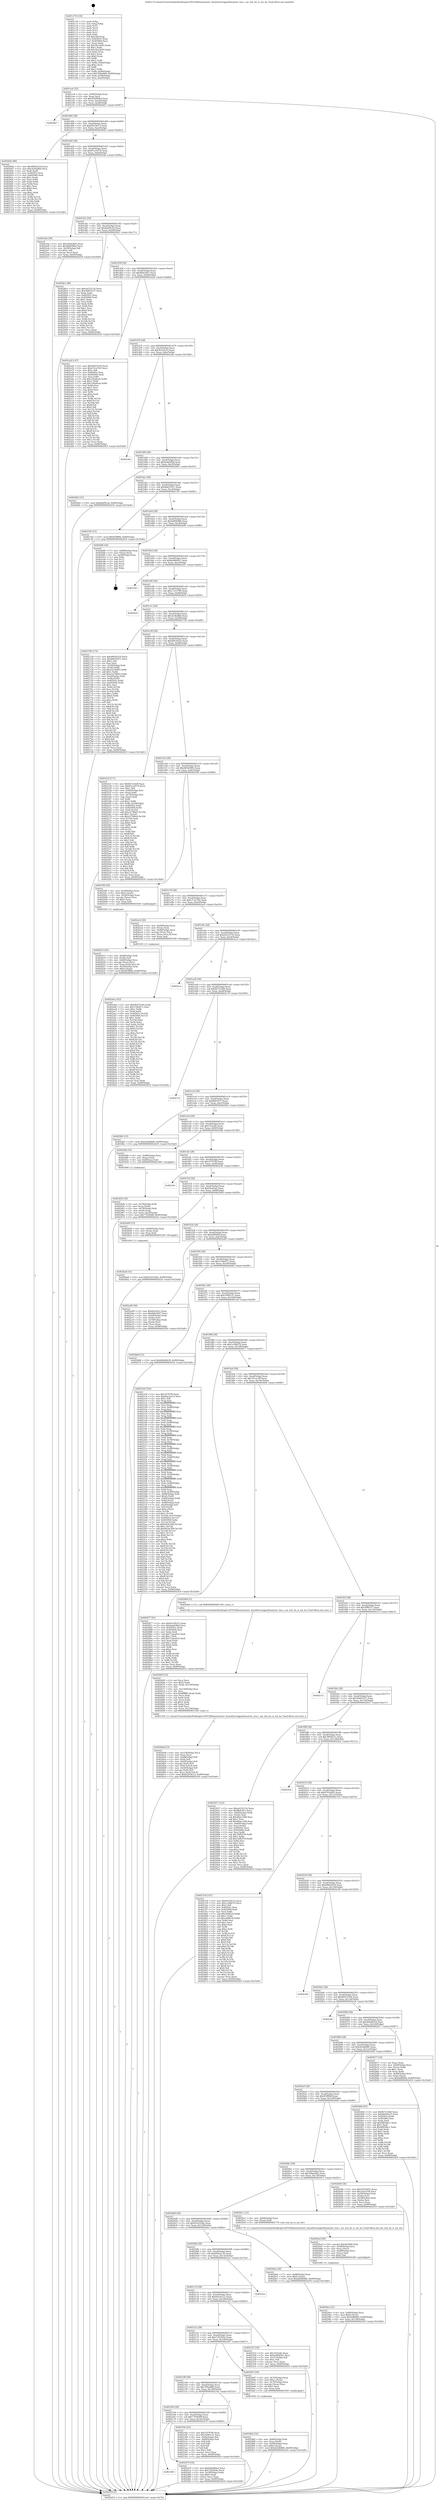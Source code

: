 digraph "0x401c70" {
  label = "0x401c70 (/mnt/c/Users/mathe/Desktop/tcc/POCII/binaries/extr_linuxdriversgpudrmastast_ttm.c_ast_ttm_bo_is_ast_bo_Final-ollvm.out::main(0))"
  labelloc = "t"
  node[shape=record]

  Entry [label="",width=0.3,height=0.3,shape=circle,fillcolor=black,style=filled]
  "0x401ce4" [label="{
     0x401ce4 [32]\l
     | [instrs]\l
     &nbsp;&nbsp;0x401ce4 \<+6\>: mov -0x90(%rbp),%eax\l
     &nbsp;&nbsp;0x401cea \<+2\>: mov %eax,%ecx\l
     &nbsp;&nbsp;0x401cec \<+6\>: sub $0x82b98ded,%ecx\l
     &nbsp;&nbsp;0x401cf2 \<+6\>: mov %eax,-0xa4(%rbp)\l
     &nbsp;&nbsp;0x401cf8 \<+6\>: mov %ecx,-0xa8(%rbp)\l
     &nbsp;&nbsp;0x401cfe \<+6\>: je 0000000000402bb7 \<main+0xf47\>\l
  }"]
  "0x402bb7" [label="{
     0x402bb7\l
  }", style=dashed]
  "0x401d04" [label="{
     0x401d04 [28]\l
     | [instrs]\l
     &nbsp;&nbsp;0x401d04 \<+5\>: jmp 0000000000401d09 \<main+0x99\>\l
     &nbsp;&nbsp;0x401d09 \<+6\>: mov -0xa4(%rbp),%eax\l
     &nbsp;&nbsp;0x401d0f \<+5\>: sub $0x82d78e12,%eax\l
     &nbsp;&nbsp;0x401d14 \<+6\>: mov %eax,-0xac(%rbp)\l
     &nbsp;&nbsp;0x401d1a \<+6\>: je 00000000004026d2 \<main+0xa62\>\l
  }"]
  Exit [label="",width=0.3,height=0.3,shape=circle,fillcolor=black,style=filled,peripheries=2]
  "0x4026d2" [label="{
     0x4026d2 [86]\l
     | [instrs]\l
     &nbsp;&nbsp;0x4026d2 \<+5\>: mov $0x4892d324,%eax\l
     &nbsp;&nbsp;0x4026d7 \<+5\>: mov $0xcb36a8bd,%ecx\l
     &nbsp;&nbsp;0x4026dc \<+2\>: xor %edx,%edx\l
     &nbsp;&nbsp;0x4026de \<+7\>: mov 0x40505c,%esi\l
     &nbsp;&nbsp;0x4026e5 \<+7\>: mov 0x405060,%edi\l
     &nbsp;&nbsp;0x4026ec \<+3\>: sub $0x1,%edx\l
     &nbsp;&nbsp;0x4026ef \<+3\>: mov %esi,%r8d\l
     &nbsp;&nbsp;0x4026f2 \<+3\>: add %edx,%r8d\l
     &nbsp;&nbsp;0x4026f5 \<+4\>: imul %r8d,%esi\l
     &nbsp;&nbsp;0x4026f9 \<+3\>: and $0x1,%esi\l
     &nbsp;&nbsp;0x4026fc \<+3\>: cmp $0x0,%esi\l
     &nbsp;&nbsp;0x4026ff \<+4\>: sete %r9b\l
     &nbsp;&nbsp;0x402703 \<+3\>: cmp $0xa,%edi\l
     &nbsp;&nbsp;0x402706 \<+4\>: setl %r10b\l
     &nbsp;&nbsp;0x40270a \<+3\>: mov %r9b,%r11b\l
     &nbsp;&nbsp;0x40270d \<+3\>: and %r10b,%r11b\l
     &nbsp;&nbsp;0x402710 \<+3\>: xor %r10b,%r9b\l
     &nbsp;&nbsp;0x402713 \<+3\>: or %r9b,%r11b\l
     &nbsp;&nbsp;0x402716 \<+4\>: test $0x1,%r11b\l
     &nbsp;&nbsp;0x40271a \<+3\>: cmovne %ecx,%eax\l
     &nbsp;&nbsp;0x40271d \<+6\>: mov %eax,-0x90(%rbp)\l
     &nbsp;&nbsp;0x402723 \<+5\>: jmp 0000000000402d18 \<main+0x10a8\>\l
  }"]
  "0x401d20" [label="{
     0x401d20 [28]\l
     | [instrs]\l
     &nbsp;&nbsp;0x401d20 \<+5\>: jmp 0000000000401d25 \<main+0xb5\>\l
     &nbsp;&nbsp;0x401d25 \<+6\>: mov -0xa4(%rbp),%eax\l
     &nbsp;&nbsp;0x401d2b \<+5\>: sub $0x87a10274,%eax\l
     &nbsp;&nbsp;0x401d30 \<+6\>: mov %eax,-0xb0(%rbp)\l
     &nbsp;&nbsp;0x401d36 \<+6\>: je 00000000004025da \<main+0x96a\>\l
  }"]
  "0x402ba8" [label="{
     0x402ba8 [15]\l
     | [instrs]\l
     &nbsp;&nbsp;0x402ba8 \<+10\>: movl $0x61b103de,-0x90(%rbp)\l
     &nbsp;&nbsp;0x402bb2 \<+5\>: jmp 0000000000402d18 \<main+0x10a8\>\l
  }"]
  "0x4025da" [label="{
     0x4025da [30]\l
     | [instrs]\l
     &nbsp;&nbsp;0x4025da \<+5\>: mov $0x50bda9d3,%eax\l
     &nbsp;&nbsp;0x4025df \<+5\>: mov $0xdb9d380e,%ecx\l
     &nbsp;&nbsp;0x4025e4 \<+3\>: mov -0x29(%rbp),%dl\l
     &nbsp;&nbsp;0x4025e7 \<+3\>: test $0x1,%dl\l
     &nbsp;&nbsp;0x4025ea \<+3\>: cmovne %ecx,%eax\l
     &nbsp;&nbsp;0x4025ed \<+6\>: mov %eax,-0x90(%rbp)\l
     &nbsp;&nbsp;0x4025f3 \<+5\>: jmp 0000000000402d18 \<main+0x10a8\>\l
  }"]
  "0x401d3c" [label="{
     0x401d3c [28]\l
     | [instrs]\l
     &nbsp;&nbsp;0x401d3c \<+5\>: jmp 0000000000401d41 \<main+0xd1\>\l
     &nbsp;&nbsp;0x401d41 \<+6\>: mov -0xa4(%rbp),%eax\l
     &nbsp;&nbsp;0x401d47 \<+5\>: sub $0x8a6f9c2d,%eax\l
     &nbsp;&nbsp;0x401d4c \<+6\>: mov %eax,-0xb4(%rbp)\l
     &nbsp;&nbsp;0x401d52 \<+6\>: je 00000000004028e1 \<main+0xc71\>\l
  }"]
  "0x402ada" [label="{
     0x402ada [142]\l
     | [instrs]\l
     &nbsp;&nbsp;0x402ada \<+5\>: mov $0x4b974104,%edx\l
     &nbsp;&nbsp;0x402adf \<+5\>: mov $0x11fb0471,%esi\l
     &nbsp;&nbsp;0x402ae4 \<+3\>: mov $0x1,%r8b\l
     &nbsp;&nbsp;0x402ae7 \<+3\>: xor %r9d,%r9d\l
     &nbsp;&nbsp;0x402aea \<+8\>: mov 0x40505c,%r10d\l
     &nbsp;&nbsp;0x402af2 \<+8\>: mov 0x405060,%r11d\l
     &nbsp;&nbsp;0x402afa \<+4\>: sub $0x1,%r9d\l
     &nbsp;&nbsp;0x402afe \<+3\>: mov %r10d,%ebx\l
     &nbsp;&nbsp;0x402b01 \<+3\>: add %r9d,%ebx\l
     &nbsp;&nbsp;0x402b04 \<+4\>: imul %ebx,%r10d\l
     &nbsp;&nbsp;0x402b08 \<+4\>: and $0x1,%r10d\l
     &nbsp;&nbsp;0x402b0c \<+4\>: cmp $0x0,%r10d\l
     &nbsp;&nbsp;0x402b10 \<+4\>: sete %r14b\l
     &nbsp;&nbsp;0x402b14 \<+4\>: cmp $0xa,%r11d\l
     &nbsp;&nbsp;0x402b18 \<+4\>: setl %r15b\l
     &nbsp;&nbsp;0x402b1c \<+3\>: mov %r14b,%r12b\l
     &nbsp;&nbsp;0x402b1f \<+4\>: xor $0xff,%r12b\l
     &nbsp;&nbsp;0x402b23 \<+3\>: mov %r15b,%r13b\l
     &nbsp;&nbsp;0x402b26 \<+4\>: xor $0xff,%r13b\l
     &nbsp;&nbsp;0x402b2a \<+4\>: xor $0x0,%r8b\l
     &nbsp;&nbsp;0x402b2e \<+3\>: mov %r12b,%al\l
     &nbsp;&nbsp;0x402b31 \<+2\>: and $0x0,%al\l
     &nbsp;&nbsp;0x402b33 \<+3\>: and %r8b,%r14b\l
     &nbsp;&nbsp;0x402b36 \<+3\>: mov %r13b,%cl\l
     &nbsp;&nbsp;0x402b39 \<+3\>: and $0x0,%cl\l
     &nbsp;&nbsp;0x402b3c \<+3\>: and %r8b,%r15b\l
     &nbsp;&nbsp;0x402b3f \<+3\>: or %r14b,%al\l
     &nbsp;&nbsp;0x402b42 \<+3\>: or %r15b,%cl\l
     &nbsp;&nbsp;0x402b45 \<+2\>: xor %cl,%al\l
     &nbsp;&nbsp;0x402b47 \<+3\>: or %r13b,%r12b\l
     &nbsp;&nbsp;0x402b4a \<+4\>: xor $0xff,%r12b\l
     &nbsp;&nbsp;0x402b4e \<+4\>: or $0x0,%r8b\l
     &nbsp;&nbsp;0x402b52 \<+3\>: and %r8b,%r12b\l
     &nbsp;&nbsp;0x402b55 \<+3\>: or %r12b,%al\l
     &nbsp;&nbsp;0x402b58 \<+2\>: test $0x1,%al\l
     &nbsp;&nbsp;0x402b5a \<+3\>: cmovne %esi,%edx\l
     &nbsp;&nbsp;0x402b5d \<+6\>: mov %edx,-0x90(%rbp)\l
     &nbsp;&nbsp;0x402b63 \<+5\>: jmp 0000000000402d18 \<main+0x10a8\>\l
  }"]
  "0x4028e1" [label="{
     0x4028e1 [86]\l
     | [instrs]\l
     &nbsp;&nbsp;0x4028e1 \<+5\>: mov $0xeb232116,%eax\l
     &nbsp;&nbsp;0x4028e6 \<+5\>: mov $0x36403237,%ecx\l
     &nbsp;&nbsp;0x4028eb \<+2\>: xor %edx,%edx\l
     &nbsp;&nbsp;0x4028ed \<+7\>: mov 0x40505c,%esi\l
     &nbsp;&nbsp;0x4028f4 \<+7\>: mov 0x405060,%edi\l
     &nbsp;&nbsp;0x4028fb \<+3\>: sub $0x1,%edx\l
     &nbsp;&nbsp;0x4028fe \<+3\>: mov %esi,%r8d\l
     &nbsp;&nbsp;0x402901 \<+3\>: add %edx,%r8d\l
     &nbsp;&nbsp;0x402904 \<+4\>: imul %r8d,%esi\l
     &nbsp;&nbsp;0x402908 \<+3\>: and $0x1,%esi\l
     &nbsp;&nbsp;0x40290b \<+3\>: cmp $0x0,%esi\l
     &nbsp;&nbsp;0x40290e \<+4\>: sete %r9b\l
     &nbsp;&nbsp;0x402912 \<+3\>: cmp $0xa,%edi\l
     &nbsp;&nbsp;0x402915 \<+4\>: setl %r10b\l
     &nbsp;&nbsp;0x402919 \<+3\>: mov %r9b,%r11b\l
     &nbsp;&nbsp;0x40291c \<+3\>: and %r10b,%r11b\l
     &nbsp;&nbsp;0x40291f \<+3\>: xor %r10b,%r9b\l
     &nbsp;&nbsp;0x402922 \<+3\>: or %r9b,%r11b\l
     &nbsp;&nbsp;0x402925 \<+4\>: test $0x1,%r11b\l
     &nbsp;&nbsp;0x402929 \<+3\>: cmovne %ecx,%eax\l
     &nbsp;&nbsp;0x40292c \<+6\>: mov %eax,-0x90(%rbp)\l
     &nbsp;&nbsp;0x402932 \<+5\>: jmp 0000000000402d18 \<main+0x10a8\>\l
  }"]
  "0x401d58" [label="{
     0x401d58 [28]\l
     | [instrs]\l
     &nbsp;&nbsp;0x401d58 \<+5\>: jmp 0000000000401d5d \<main+0xed\>\l
     &nbsp;&nbsp;0x401d5d \<+6\>: mov -0xa4(%rbp),%eax\l
     &nbsp;&nbsp;0x401d63 \<+5\>: sub $0x8dfa5667,%eax\l
     &nbsp;&nbsp;0x401d68 \<+6\>: mov %eax,-0xb8(%rbp)\l
     &nbsp;&nbsp;0x401d6e \<+6\>: je 0000000000402a2d \<main+0xdbd\>\l
  }"]
  "0x4029ea" [label="{
     0x4029ea [31]\l
     | [instrs]\l
     &nbsp;&nbsp;0x4029ea \<+4\>: mov -0x40(%rbp),%rcx\l
     &nbsp;&nbsp;0x4029ee \<+6\>: movl $0x0,(%rcx)\l
     &nbsp;&nbsp;0x4029f4 \<+10\>: movl $0xbdf8460,-0x90(%rbp)\l
     &nbsp;&nbsp;0x4029fe \<+6\>: mov %eax,-0x158(%rbp)\l
     &nbsp;&nbsp;0x402a04 \<+5\>: jmp 0000000000402d18 \<main+0x10a8\>\l
  }"]
  "0x402a2d" [label="{
     0x402a2d [147]\l
     | [instrs]\l
     &nbsp;&nbsp;0x402a2d \<+5\>: mov $0x4b974104,%eax\l
     &nbsp;&nbsp;0x402a32 \<+5\>: mov $0xe7c2e7b5,%ecx\l
     &nbsp;&nbsp;0x402a37 \<+2\>: mov $0x1,%dl\l
     &nbsp;&nbsp;0x402a39 \<+7\>: mov 0x40505c,%esi\l
     &nbsp;&nbsp;0x402a40 \<+7\>: mov 0x405060,%edi\l
     &nbsp;&nbsp;0x402a47 \<+3\>: mov %esi,%r8d\l
     &nbsp;&nbsp;0x402a4a \<+7\>: sub $0x104a6ecb,%r8d\l
     &nbsp;&nbsp;0x402a51 \<+4\>: sub $0x1,%r8d\l
     &nbsp;&nbsp;0x402a55 \<+7\>: add $0x104a6ecb,%r8d\l
     &nbsp;&nbsp;0x402a5c \<+4\>: imul %r8d,%esi\l
     &nbsp;&nbsp;0x402a60 \<+3\>: and $0x1,%esi\l
     &nbsp;&nbsp;0x402a63 \<+3\>: cmp $0x0,%esi\l
     &nbsp;&nbsp;0x402a66 \<+4\>: sete %r9b\l
     &nbsp;&nbsp;0x402a6a \<+3\>: cmp $0xa,%edi\l
     &nbsp;&nbsp;0x402a6d \<+4\>: setl %r10b\l
     &nbsp;&nbsp;0x402a71 \<+3\>: mov %r9b,%r11b\l
     &nbsp;&nbsp;0x402a74 \<+4\>: xor $0xff,%r11b\l
     &nbsp;&nbsp;0x402a78 \<+3\>: mov %r10b,%bl\l
     &nbsp;&nbsp;0x402a7b \<+3\>: xor $0xff,%bl\l
     &nbsp;&nbsp;0x402a7e \<+3\>: xor $0x0,%dl\l
     &nbsp;&nbsp;0x402a81 \<+3\>: mov %r11b,%r14b\l
     &nbsp;&nbsp;0x402a84 \<+4\>: and $0x0,%r14b\l
     &nbsp;&nbsp;0x402a88 \<+3\>: and %dl,%r9b\l
     &nbsp;&nbsp;0x402a8b \<+3\>: mov %bl,%r15b\l
     &nbsp;&nbsp;0x402a8e \<+4\>: and $0x0,%r15b\l
     &nbsp;&nbsp;0x402a92 \<+3\>: and %dl,%r10b\l
     &nbsp;&nbsp;0x402a95 \<+3\>: or %r9b,%r14b\l
     &nbsp;&nbsp;0x402a98 \<+3\>: or %r10b,%r15b\l
     &nbsp;&nbsp;0x402a9b \<+3\>: xor %r15b,%r14b\l
     &nbsp;&nbsp;0x402a9e \<+3\>: or %bl,%r11b\l
     &nbsp;&nbsp;0x402aa1 \<+4\>: xor $0xff,%r11b\l
     &nbsp;&nbsp;0x402aa5 \<+3\>: or $0x0,%dl\l
     &nbsp;&nbsp;0x402aa8 \<+3\>: and %dl,%r11b\l
     &nbsp;&nbsp;0x402aab \<+3\>: or %r11b,%r14b\l
     &nbsp;&nbsp;0x402aae \<+4\>: test $0x1,%r14b\l
     &nbsp;&nbsp;0x402ab2 \<+3\>: cmovne %ecx,%eax\l
     &nbsp;&nbsp;0x402ab5 \<+6\>: mov %eax,-0x90(%rbp)\l
     &nbsp;&nbsp;0x402abb \<+5\>: jmp 0000000000402d18 \<main+0x10a8\>\l
  }"]
  "0x401d74" [label="{
     0x401d74 [28]\l
     | [instrs]\l
     &nbsp;&nbsp;0x401d74 \<+5\>: jmp 0000000000401d79 \<main+0x109\>\l
     &nbsp;&nbsp;0x401d79 \<+6\>: mov -0xa4(%rbp),%eax\l
     &nbsp;&nbsp;0x401d7f \<+5\>: sub $0x9ce59c53,%eax\l
     &nbsp;&nbsp;0x401d84 \<+6\>: mov %eax,-0xbc(%rbp)\l
     &nbsp;&nbsp;0x401d8a \<+6\>: je 0000000000402cbb \<main+0x104b\>\l
  }"]
  "0x4029cd" [label="{
     0x4029cd [29]\l
     | [instrs]\l
     &nbsp;&nbsp;0x4029cd \<+10\>: movabs $0x4030b6,%rdi\l
     &nbsp;&nbsp;0x4029d7 \<+4\>: mov -0x48(%rbp),%rcx\l
     &nbsp;&nbsp;0x4029db \<+2\>: mov %eax,(%rcx)\l
     &nbsp;&nbsp;0x4029dd \<+4\>: mov -0x48(%rbp),%rcx\l
     &nbsp;&nbsp;0x4029e1 \<+2\>: mov (%rcx),%esi\l
     &nbsp;&nbsp;0x4029e3 \<+2\>: mov $0x0,%al\l
     &nbsp;&nbsp;0x4029e5 \<+5\>: call 0000000000401040 \<printf@plt\>\l
     | [calls]\l
     &nbsp;&nbsp;0x401040 \{1\} (unknown)\l
  }"]
  "0x402cbb" [label="{
     0x402cbb\l
  }", style=dashed]
  "0x401d90" [label="{
     0x401d90 [28]\l
     | [instrs]\l
     &nbsp;&nbsp;0x401d90 \<+5\>: jmp 0000000000401d95 \<main+0x125\>\l
     &nbsp;&nbsp;0x401d95 \<+6\>: mov -0xa4(%rbp),%eax\l
     &nbsp;&nbsp;0x401d9b \<+5\>: sub $0xbabd5fbd,%eax\l
     &nbsp;&nbsp;0x401da0 \<+6\>: mov %eax,-0xc0(%rbp)\l
     &nbsp;&nbsp;0x401da6 \<+6\>: je 00000000004028d2 \<main+0xc62\>\l
  }"]
  "0x40269d" [label="{
     0x40269d [53]\l
     | [instrs]\l
     &nbsp;&nbsp;0x40269d \<+6\>: mov -0x154(%rbp),%ecx\l
     &nbsp;&nbsp;0x4026a3 \<+3\>: imul %eax,%ecx\l
     &nbsp;&nbsp;0x4026a6 \<+4\>: mov -0x68(%rbp),%r8\l
     &nbsp;&nbsp;0x4026aa \<+3\>: mov (%r8),%r8\l
     &nbsp;&nbsp;0x4026ad \<+4\>: mov -0x60(%rbp),%r9\l
     &nbsp;&nbsp;0x4026b1 \<+3\>: movslq (%r9),%r9\l
     &nbsp;&nbsp;0x4026b4 \<+4\>: mov (%r8,%r9,8),%r8\l
     &nbsp;&nbsp;0x4026b8 \<+4\>: mov -0x50(%rbp),%r9\l
     &nbsp;&nbsp;0x4026bc \<+3\>: movslq (%r9),%r9\l
     &nbsp;&nbsp;0x4026bf \<+4\>: mov %ecx,(%r8,%r9,4)\l
     &nbsp;&nbsp;0x4026c3 \<+10\>: movl $0x82d78e12,-0x90(%rbp)\l
     &nbsp;&nbsp;0x4026cd \<+5\>: jmp 0000000000402d18 \<main+0x10a8\>\l
  }"]
  "0x4028d2" [label="{
     0x4028d2 [15]\l
     | [instrs]\l
     &nbsp;&nbsp;0x4028d2 \<+10\>: movl $0x8a6f9c2d,-0x90(%rbp)\l
     &nbsp;&nbsp;0x4028dc \<+5\>: jmp 0000000000402d18 \<main+0x10a8\>\l
  }"]
  "0x401dac" [label="{
     0x401dac [28]\l
     | [instrs]\l
     &nbsp;&nbsp;0x401dac \<+5\>: jmp 0000000000401db1 \<main+0x141\>\l
     &nbsp;&nbsp;0x401db1 \<+6\>: mov -0xa4(%rbp),%eax\l
     &nbsp;&nbsp;0x401db7 \<+5\>: sub $0xbb655911,%eax\l
     &nbsp;&nbsp;0x401dbc \<+6\>: mov %eax,-0xc4(%rbp)\l
     &nbsp;&nbsp;0x401dc2 \<+6\>: je 00000000004027d5 \<main+0xb65\>\l
  }"]
  "0x402669" [label="{
     0x402669 [52]\l
     | [instrs]\l
     &nbsp;&nbsp;0x402669 \<+2\>: xor %ecx,%ecx\l
     &nbsp;&nbsp;0x40266b \<+5\>: mov $0x2,%edx\l
     &nbsp;&nbsp;0x402670 \<+6\>: mov %edx,-0x150(%rbp)\l
     &nbsp;&nbsp;0x402676 \<+1\>: cltd\l
     &nbsp;&nbsp;0x402677 \<+6\>: mov -0x150(%rbp),%esi\l
     &nbsp;&nbsp;0x40267d \<+2\>: idiv %esi\l
     &nbsp;&nbsp;0x40267f \<+6\>: imul $0xfffffffe,%edx,%edx\l
     &nbsp;&nbsp;0x402685 \<+2\>: mov %ecx,%edi\l
     &nbsp;&nbsp;0x402687 \<+2\>: sub %edx,%edi\l
     &nbsp;&nbsp;0x402689 \<+2\>: mov %ecx,%edx\l
     &nbsp;&nbsp;0x40268b \<+3\>: sub $0x1,%edx\l
     &nbsp;&nbsp;0x40268e \<+2\>: add %edx,%edi\l
     &nbsp;&nbsp;0x402690 \<+2\>: sub %edi,%ecx\l
     &nbsp;&nbsp;0x402692 \<+6\>: mov %ecx,-0x154(%rbp)\l
     &nbsp;&nbsp;0x402698 \<+5\>: call 0000000000401160 \<next_i\>\l
     | [calls]\l
     &nbsp;&nbsp;0x401160 \{1\} (/mnt/c/Users/mathe/Desktop/tcc/POCII/binaries/extr_linuxdriversgpudrmastast_ttm.c_ast_ttm_bo_is_ast_bo_Final-ollvm.out::next_i)\l
  }"]
  "0x4027d5" [label="{
     0x4027d5 [15]\l
     | [instrs]\l
     &nbsp;&nbsp;0x4027d5 \<+10\>: movl $0x4f3ff0fd,-0x90(%rbp)\l
     &nbsp;&nbsp;0x4027df \<+5\>: jmp 0000000000402d18 \<main+0x10a8\>\l
  }"]
  "0x401dc8" [label="{
     0x401dc8 [28]\l
     | [instrs]\l
     &nbsp;&nbsp;0x401dc8 \<+5\>: jmp 0000000000401dcd \<main+0x15d\>\l
     &nbsp;&nbsp;0x401dcd \<+6\>: mov -0xa4(%rbp),%eax\l
     &nbsp;&nbsp;0x401dd3 \<+5\>: sub $0xbd6f4d86,%eax\l
     &nbsp;&nbsp;0x401dd8 \<+6\>: mov %eax,-0xc8(%rbp)\l
     &nbsp;&nbsp;0x401dde \<+6\>: je 0000000000402bf6 \<main+0xf86\>\l
  }"]
  "0x402615" [label="{
     0x402615 [43]\l
     | [instrs]\l
     &nbsp;&nbsp;0x402615 \<+4\>: mov -0x68(%rbp),%rdi\l
     &nbsp;&nbsp;0x402619 \<+3\>: mov (%rdi),%rdi\l
     &nbsp;&nbsp;0x40261c \<+4\>: mov -0x60(%rbp),%rcx\l
     &nbsp;&nbsp;0x402620 \<+3\>: movslq (%rcx),%rcx\l
     &nbsp;&nbsp;0x402623 \<+4\>: mov %rax,(%rdi,%rcx,8)\l
     &nbsp;&nbsp;0x402627 \<+4\>: mov -0x50(%rbp),%rax\l
     &nbsp;&nbsp;0x40262b \<+6\>: movl $0x0,(%rax)\l
     &nbsp;&nbsp;0x402631 \<+10\>: movl $0x4f3ff0fd,-0x90(%rbp)\l
     &nbsp;&nbsp;0x40263b \<+5\>: jmp 0000000000402d18 \<main+0x10a8\>\l
  }"]
  "0x402bf6" [label="{
     0x402bf6 [24]\l
     | [instrs]\l
     &nbsp;&nbsp;0x402bf6 \<+7\>: mov -0x88(%rbp),%rax\l
     &nbsp;&nbsp;0x402bfd \<+2\>: mov (%rax),%eax\l
     &nbsp;&nbsp;0x402bff \<+4\>: lea -0x28(%rbp),%rsp\l
     &nbsp;&nbsp;0x402c03 \<+1\>: pop %rbx\l
     &nbsp;&nbsp;0x402c04 \<+2\>: pop %r12\l
     &nbsp;&nbsp;0x402c06 \<+2\>: pop %r13\l
     &nbsp;&nbsp;0x402c08 \<+2\>: pop %r14\l
     &nbsp;&nbsp;0x402c0a \<+2\>: pop %r15\l
     &nbsp;&nbsp;0x402c0c \<+1\>: pop %rbp\l
     &nbsp;&nbsp;0x402c0d \<+1\>: ret\l
  }"]
  "0x401de4" [label="{
     0x401de4 [28]\l
     | [instrs]\l
     &nbsp;&nbsp;0x401de4 \<+5\>: jmp 0000000000401de9 \<main+0x179\>\l
     &nbsp;&nbsp;0x401de9 \<+6\>: mov -0xa4(%rbp),%eax\l
     &nbsp;&nbsp;0x401def \<+5\>: sub $0xbe98d2b1,%eax\l
     &nbsp;&nbsp;0x401df4 \<+6\>: mov %eax,-0xcc(%rbp)\l
     &nbsp;&nbsp;0x401dfa \<+6\>: je 0000000000402341 \<main+0x6d1\>\l
  }"]
  "0x4024b4" [label="{
     0x4024b4 [32]\l
     | [instrs]\l
     &nbsp;&nbsp;0x4024b4 \<+4\>: mov -0x68(%rbp),%rdi\l
     &nbsp;&nbsp;0x4024b8 \<+3\>: mov %rax,(%rdi)\l
     &nbsp;&nbsp;0x4024bb \<+4\>: mov -0x60(%rbp),%rax\l
     &nbsp;&nbsp;0x4024bf \<+6\>: movl $0x0,(%rax)\l
     &nbsp;&nbsp;0x4024c5 \<+10\>: movl $0x4d3db800,-0x90(%rbp)\l
     &nbsp;&nbsp;0x4024cf \<+5\>: jmp 0000000000402d18 \<main+0x10a8\>\l
  }"]
  "0x402341" [label="{
     0x402341\l
  }", style=dashed]
  "0x401e00" [label="{
     0x401e00 [28]\l
     | [instrs]\l
     &nbsp;&nbsp;0x401e00 \<+5\>: jmp 0000000000401e05 \<main+0x195\>\l
     &nbsp;&nbsp;0x401e05 \<+6\>: mov -0xa4(%rbp),%eax\l
     &nbsp;&nbsp;0x401e0b \<+5\>: sub $0xc7e33790,%eax\l
     &nbsp;&nbsp;0x401e10 \<+6\>: mov %eax,-0xd0(%rbp)\l
     &nbsp;&nbsp;0x401e16 \<+6\>: je 0000000000402bc6 \<main+0xf56\>\l
  }"]
  "0x402180" [label="{
     0x402180\l
  }", style=dashed]
  "0x402bc6" [label="{
     0x402bc6\l
  }", style=dashed]
  "0x401e1c" [label="{
     0x401e1c [28]\l
     | [instrs]\l
     &nbsp;&nbsp;0x401e1c \<+5\>: jmp 0000000000401e21 \<main+0x1b1\>\l
     &nbsp;&nbsp;0x401e21 \<+6\>: mov -0xa4(%rbp),%eax\l
     &nbsp;&nbsp;0x401e27 \<+5\>: sub $0xcb36a8bd,%eax\l
     &nbsp;&nbsp;0x401e2c \<+6\>: mov %eax,-0xd4(%rbp)\l
     &nbsp;&nbsp;0x401e32 \<+6\>: je 0000000000402728 \<main+0xab8\>\l
  }"]
  "0x402479" [label="{
     0x402479 [30]\l
     | [instrs]\l
     &nbsp;&nbsp;0x402479 \<+5\>: mov $0x82b98ded,%eax\l
     &nbsp;&nbsp;0x40247e \<+5\>: mov $0x7262f24e,%ecx\l
     &nbsp;&nbsp;0x402483 \<+3\>: mov -0x30(%rbp),%edx\l
     &nbsp;&nbsp;0x402486 \<+3\>: cmp $0x0,%edx\l
     &nbsp;&nbsp;0x402489 \<+3\>: cmove %ecx,%eax\l
     &nbsp;&nbsp;0x40248c \<+6\>: mov %eax,-0x90(%rbp)\l
     &nbsp;&nbsp;0x402492 \<+5\>: jmp 0000000000402d18 \<main+0x10a8\>\l
  }"]
  "0x402728" [label="{
     0x402728 [173]\l
     | [instrs]\l
     &nbsp;&nbsp;0x402728 \<+5\>: mov $0x4892d324,%eax\l
     &nbsp;&nbsp;0x40272d \<+5\>: mov $0xbb655911,%ecx\l
     &nbsp;&nbsp;0x402732 \<+2\>: mov $0x1,%dl\l
     &nbsp;&nbsp;0x402734 \<+2\>: xor %esi,%esi\l
     &nbsp;&nbsp;0x402736 \<+4\>: mov -0x50(%rbp),%rdi\l
     &nbsp;&nbsp;0x40273a \<+3\>: mov (%rdi),%r8d\l
     &nbsp;&nbsp;0x40273d \<+7\>: sub $0xe5a76893,%r8d\l
     &nbsp;&nbsp;0x402744 \<+4\>: add $0x1,%r8d\l
     &nbsp;&nbsp;0x402748 \<+7\>: add $0xe5a76893,%r8d\l
     &nbsp;&nbsp;0x40274f \<+4\>: mov -0x50(%rbp),%rdi\l
     &nbsp;&nbsp;0x402753 \<+3\>: mov %r8d,(%rdi)\l
     &nbsp;&nbsp;0x402756 \<+8\>: mov 0x40505c,%r8d\l
     &nbsp;&nbsp;0x40275e \<+8\>: mov 0x405060,%r9d\l
     &nbsp;&nbsp;0x402766 \<+3\>: sub $0x1,%esi\l
     &nbsp;&nbsp;0x402769 \<+3\>: mov %r8d,%r10d\l
     &nbsp;&nbsp;0x40276c \<+3\>: add %esi,%r10d\l
     &nbsp;&nbsp;0x40276f \<+4\>: imul %r10d,%r8d\l
     &nbsp;&nbsp;0x402773 \<+4\>: and $0x1,%r8d\l
     &nbsp;&nbsp;0x402777 \<+4\>: cmp $0x0,%r8d\l
     &nbsp;&nbsp;0x40277b \<+4\>: sete %r11b\l
     &nbsp;&nbsp;0x40277f \<+4\>: cmp $0xa,%r9d\l
     &nbsp;&nbsp;0x402783 \<+3\>: setl %bl\l
     &nbsp;&nbsp;0x402786 \<+3\>: mov %r11b,%r14b\l
     &nbsp;&nbsp;0x402789 \<+4\>: xor $0xff,%r14b\l
     &nbsp;&nbsp;0x40278d \<+3\>: mov %bl,%r15b\l
     &nbsp;&nbsp;0x402790 \<+4\>: xor $0xff,%r15b\l
     &nbsp;&nbsp;0x402794 \<+3\>: xor $0x0,%dl\l
     &nbsp;&nbsp;0x402797 \<+3\>: mov %r14b,%r12b\l
     &nbsp;&nbsp;0x40279a \<+4\>: and $0x0,%r12b\l
     &nbsp;&nbsp;0x40279e \<+3\>: and %dl,%r11b\l
     &nbsp;&nbsp;0x4027a1 \<+3\>: mov %r15b,%r13b\l
     &nbsp;&nbsp;0x4027a4 \<+4\>: and $0x0,%r13b\l
     &nbsp;&nbsp;0x4027a8 \<+2\>: and %dl,%bl\l
     &nbsp;&nbsp;0x4027aa \<+3\>: or %r11b,%r12b\l
     &nbsp;&nbsp;0x4027ad \<+3\>: or %bl,%r13b\l
     &nbsp;&nbsp;0x4027b0 \<+3\>: xor %r13b,%r12b\l
     &nbsp;&nbsp;0x4027b3 \<+3\>: or %r15b,%r14b\l
     &nbsp;&nbsp;0x4027b6 \<+4\>: xor $0xff,%r14b\l
     &nbsp;&nbsp;0x4027ba \<+3\>: or $0x0,%dl\l
     &nbsp;&nbsp;0x4027bd \<+3\>: and %dl,%r14b\l
     &nbsp;&nbsp;0x4027c0 \<+3\>: or %r14b,%r12b\l
     &nbsp;&nbsp;0x4027c3 \<+4\>: test $0x1,%r12b\l
     &nbsp;&nbsp;0x4027c7 \<+3\>: cmovne %ecx,%eax\l
     &nbsp;&nbsp;0x4027ca \<+6\>: mov %eax,-0x90(%rbp)\l
     &nbsp;&nbsp;0x4027d0 \<+5\>: jmp 0000000000402d18 \<main+0x10a8\>\l
  }"]
  "0x401e38" [label="{
     0x401e38 [28]\l
     | [instrs]\l
     &nbsp;&nbsp;0x401e38 \<+5\>: jmp 0000000000401e3d \<main+0x1cd\>\l
     &nbsp;&nbsp;0x401e3d \<+6\>: mov -0xa4(%rbp),%eax\l
     &nbsp;&nbsp;0x401e43 \<+5\>: sub $0xd4430a35,%eax\l
     &nbsp;&nbsp;0x401e48 \<+6\>: mov %eax,-0xd8(%rbp)\l
     &nbsp;&nbsp;0x401e4e \<+6\>: je 000000000040252f \<main+0x8bf\>\l
  }"]
  "0x40245b" [label="{
     0x40245b [30]\l
     | [instrs]\l
     &nbsp;&nbsp;0x40245b \<+4\>: mov -0x78(%rbp),%rdi\l
     &nbsp;&nbsp;0x40245f \<+2\>: mov %eax,(%rdi)\l
     &nbsp;&nbsp;0x402461 \<+4\>: mov -0x78(%rbp),%rdi\l
     &nbsp;&nbsp;0x402465 \<+2\>: mov (%rdi),%eax\l
     &nbsp;&nbsp;0x402467 \<+3\>: mov %eax,-0x30(%rbp)\l
     &nbsp;&nbsp;0x40246a \<+10\>: movl $0x7763648f,-0x90(%rbp)\l
     &nbsp;&nbsp;0x402474 \<+5\>: jmp 0000000000402d18 \<main+0x10a8\>\l
  }"]
  "0x40252f" [label="{
     0x40252f [171]\l
     | [instrs]\l
     &nbsp;&nbsp;0x40252f \<+5\>: mov $0xfb7214d9,%eax\l
     &nbsp;&nbsp;0x402534 \<+5\>: mov $0x87a10274,%ecx\l
     &nbsp;&nbsp;0x402539 \<+2\>: mov $0x1,%dl\l
     &nbsp;&nbsp;0x40253b \<+4\>: mov -0x60(%rbp),%rsi\l
     &nbsp;&nbsp;0x40253f \<+2\>: mov (%rsi),%edi\l
     &nbsp;&nbsp;0x402541 \<+4\>: mov -0x70(%rbp),%rsi\l
     &nbsp;&nbsp;0x402545 \<+2\>: cmp (%rsi),%edi\l
     &nbsp;&nbsp;0x402547 \<+4\>: setl %r8b\l
     &nbsp;&nbsp;0x40254b \<+4\>: and $0x1,%r8b\l
     &nbsp;&nbsp;0x40254f \<+4\>: mov %r8b,-0x29(%rbp)\l
     &nbsp;&nbsp;0x402553 \<+7\>: mov 0x40505c,%edi\l
     &nbsp;&nbsp;0x40255a \<+8\>: mov 0x405060,%r9d\l
     &nbsp;&nbsp;0x402562 \<+3\>: mov %edi,%r10d\l
     &nbsp;&nbsp;0x402565 \<+7\>: add $0xa279f4e0,%r10d\l
     &nbsp;&nbsp;0x40256c \<+4\>: sub $0x1,%r10d\l
     &nbsp;&nbsp;0x402570 \<+7\>: sub $0xa279f4e0,%r10d\l
     &nbsp;&nbsp;0x402577 \<+4\>: imul %r10d,%edi\l
     &nbsp;&nbsp;0x40257b \<+3\>: and $0x1,%edi\l
     &nbsp;&nbsp;0x40257e \<+3\>: cmp $0x0,%edi\l
     &nbsp;&nbsp;0x402581 \<+4\>: sete %r8b\l
     &nbsp;&nbsp;0x402585 \<+4\>: cmp $0xa,%r9d\l
     &nbsp;&nbsp;0x402589 \<+4\>: setl %r11b\l
     &nbsp;&nbsp;0x40258d \<+3\>: mov %r8b,%bl\l
     &nbsp;&nbsp;0x402590 \<+3\>: xor $0xff,%bl\l
     &nbsp;&nbsp;0x402593 \<+3\>: mov %r11b,%r14b\l
     &nbsp;&nbsp;0x402596 \<+4\>: xor $0xff,%r14b\l
     &nbsp;&nbsp;0x40259a \<+3\>: xor $0x1,%dl\l
     &nbsp;&nbsp;0x40259d \<+3\>: mov %bl,%r15b\l
     &nbsp;&nbsp;0x4025a0 \<+4\>: and $0xff,%r15b\l
     &nbsp;&nbsp;0x4025a4 \<+3\>: and %dl,%r8b\l
     &nbsp;&nbsp;0x4025a7 \<+3\>: mov %r14b,%r12b\l
     &nbsp;&nbsp;0x4025aa \<+4\>: and $0xff,%r12b\l
     &nbsp;&nbsp;0x4025ae \<+3\>: and %dl,%r11b\l
     &nbsp;&nbsp;0x4025b1 \<+3\>: or %r8b,%r15b\l
     &nbsp;&nbsp;0x4025b4 \<+3\>: or %r11b,%r12b\l
     &nbsp;&nbsp;0x4025b7 \<+3\>: xor %r12b,%r15b\l
     &nbsp;&nbsp;0x4025ba \<+3\>: or %r14b,%bl\l
     &nbsp;&nbsp;0x4025bd \<+3\>: xor $0xff,%bl\l
     &nbsp;&nbsp;0x4025c0 \<+3\>: or $0x1,%dl\l
     &nbsp;&nbsp;0x4025c3 \<+2\>: and %dl,%bl\l
     &nbsp;&nbsp;0x4025c5 \<+3\>: or %bl,%r15b\l
     &nbsp;&nbsp;0x4025c8 \<+4\>: test $0x1,%r15b\l
     &nbsp;&nbsp;0x4025cc \<+3\>: cmovne %ecx,%eax\l
     &nbsp;&nbsp;0x4025cf \<+6\>: mov %eax,-0x90(%rbp)\l
     &nbsp;&nbsp;0x4025d5 \<+5\>: jmp 0000000000402d18 \<main+0x10a8\>\l
  }"]
  "0x401e54" [label="{
     0x401e54 [28]\l
     | [instrs]\l
     &nbsp;&nbsp;0x401e54 \<+5\>: jmp 0000000000401e59 \<main+0x1e9\>\l
     &nbsp;&nbsp;0x401e59 \<+6\>: mov -0xa4(%rbp),%eax\l
     &nbsp;&nbsp;0x401e5f \<+5\>: sub $0xdb9d380e,%eax\l
     &nbsp;&nbsp;0x401e64 \<+6\>: mov %eax,-0xdc(%rbp)\l
     &nbsp;&nbsp;0x401e6a \<+6\>: je 00000000004025f8 \<main+0x988\>\l
  }"]
  "0x401c70" [label="{
     0x401c70 [116]\l
     | [instrs]\l
     &nbsp;&nbsp;0x401c70 \<+1\>: push %rbp\l
     &nbsp;&nbsp;0x401c71 \<+3\>: mov %rsp,%rbp\l
     &nbsp;&nbsp;0x401c74 \<+2\>: push %r15\l
     &nbsp;&nbsp;0x401c76 \<+2\>: push %r14\l
     &nbsp;&nbsp;0x401c78 \<+2\>: push %r13\l
     &nbsp;&nbsp;0x401c7a \<+2\>: push %r12\l
     &nbsp;&nbsp;0x401c7c \<+1\>: push %rbx\l
     &nbsp;&nbsp;0x401c7d \<+7\>: sub $0x148,%rsp\l
     &nbsp;&nbsp;0x401c84 \<+7\>: mov 0x40505c,%eax\l
     &nbsp;&nbsp;0x401c8b \<+7\>: mov 0x405060,%ecx\l
     &nbsp;&nbsp;0x401c92 \<+2\>: mov %eax,%edx\l
     &nbsp;&nbsp;0x401c94 \<+6\>: sub $0x3b2cfa83,%edx\l
     &nbsp;&nbsp;0x401c9a \<+3\>: sub $0x1,%edx\l
     &nbsp;&nbsp;0x401c9d \<+6\>: add $0x3b2cfa83,%edx\l
     &nbsp;&nbsp;0x401ca3 \<+3\>: imul %edx,%eax\l
     &nbsp;&nbsp;0x401ca6 \<+3\>: and $0x1,%eax\l
     &nbsp;&nbsp;0x401ca9 \<+3\>: cmp $0x0,%eax\l
     &nbsp;&nbsp;0x401cac \<+4\>: sete %r8b\l
     &nbsp;&nbsp;0x401cb0 \<+4\>: and $0x1,%r8b\l
     &nbsp;&nbsp;0x401cb4 \<+7\>: mov %r8b,-0x8a(%rbp)\l
     &nbsp;&nbsp;0x401cbb \<+3\>: cmp $0xa,%ecx\l
     &nbsp;&nbsp;0x401cbe \<+4\>: setl %r8b\l
     &nbsp;&nbsp;0x401cc2 \<+4\>: and $0x1,%r8b\l
     &nbsp;&nbsp;0x401cc6 \<+7\>: mov %r8b,-0x89(%rbp)\l
     &nbsp;&nbsp;0x401ccd \<+10\>: movl $0x768a68fd,-0x90(%rbp)\l
     &nbsp;&nbsp;0x401cd7 \<+6\>: mov %edi,-0x94(%rbp)\l
     &nbsp;&nbsp;0x401cdd \<+7\>: mov %rsi,-0xa0(%rbp)\l
  }"]
  "0x4025f8" [label="{
     0x4025f8 [29]\l
     | [instrs]\l
     &nbsp;&nbsp;0x4025f8 \<+4\>: mov -0x58(%rbp),%rax\l
     &nbsp;&nbsp;0x4025fc \<+6\>: movl $0x1,(%rax)\l
     &nbsp;&nbsp;0x402602 \<+4\>: mov -0x58(%rbp),%rax\l
     &nbsp;&nbsp;0x402606 \<+3\>: movslq (%rax),%rax\l
     &nbsp;&nbsp;0x402609 \<+4\>: shl $0x2,%rax\l
     &nbsp;&nbsp;0x40260d \<+3\>: mov %rax,%rdi\l
     &nbsp;&nbsp;0x402610 \<+5\>: call 0000000000401050 \<malloc@plt\>\l
     | [calls]\l
     &nbsp;&nbsp;0x401050 \{1\} (unknown)\l
  }"]
  "0x401e70" [label="{
     0x401e70 [28]\l
     | [instrs]\l
     &nbsp;&nbsp;0x401e70 \<+5\>: jmp 0000000000401e75 \<main+0x205\>\l
     &nbsp;&nbsp;0x401e75 \<+6\>: mov -0xa4(%rbp),%eax\l
     &nbsp;&nbsp;0x401e7b \<+5\>: sub $0xe7c2e7b5,%eax\l
     &nbsp;&nbsp;0x401e80 \<+6\>: mov %eax,-0xe0(%rbp)\l
     &nbsp;&nbsp;0x401e86 \<+6\>: je 0000000000402ac0 \<main+0xe50\>\l
  }"]
  "0x402d18" [label="{
     0x402d18 [5]\l
     | [instrs]\l
     &nbsp;&nbsp;0x402d18 \<+5\>: jmp 0000000000401ce4 \<main+0x74\>\l
  }"]
  "0x402ac0" [label="{
     0x402ac0 [26]\l
     | [instrs]\l
     &nbsp;&nbsp;0x402ac0 \<+4\>: mov -0x68(%rbp),%rax\l
     &nbsp;&nbsp;0x402ac4 \<+3\>: mov (%rax),%rax\l
     &nbsp;&nbsp;0x402ac7 \<+4\>: mov -0x40(%rbp),%rcx\l
     &nbsp;&nbsp;0x402acb \<+3\>: movslq (%rcx),%rcx\l
     &nbsp;&nbsp;0x402ace \<+4\>: mov (%rax,%rcx,8),%rax\l
     &nbsp;&nbsp;0x402ad2 \<+3\>: mov %rax,%rdi\l
     &nbsp;&nbsp;0x402ad5 \<+5\>: call 0000000000401030 \<free@plt\>\l
     | [calls]\l
     &nbsp;&nbsp;0x401030 \{1\} (unknown)\l
  }"]
  "0x401e8c" [label="{
     0x401e8c [28]\l
     | [instrs]\l
     &nbsp;&nbsp;0x401e8c \<+5\>: jmp 0000000000401e91 \<main+0x221\>\l
     &nbsp;&nbsp;0x401e91 \<+6\>: mov -0xa4(%rbp),%eax\l
     &nbsp;&nbsp;0x401e97 \<+5\>: sub $0xeb232116,%eax\l
     &nbsp;&nbsp;0x401e9c \<+6\>: mov %eax,-0xe4(%rbp)\l
     &nbsp;&nbsp;0x401ea2 \<+6\>: je 0000000000402cca \<main+0x105a\>\l
  }"]
  "0x402164" [label="{
     0x402164 [28]\l
     | [instrs]\l
     &nbsp;&nbsp;0x402164 \<+5\>: jmp 0000000000402169 \<main+0x4f9\>\l
     &nbsp;&nbsp;0x402169 \<+6\>: mov -0xa4(%rbp),%eax\l
     &nbsp;&nbsp;0x40216f \<+5\>: sub $0x7763648f,%eax\l
     &nbsp;&nbsp;0x402174 \<+6\>: mov %eax,-0x14c(%rbp)\l
     &nbsp;&nbsp;0x40217a \<+6\>: je 0000000000402479 \<main+0x809\>\l
  }"]
  "0x402cca" [label="{
     0x402cca\l
  }", style=dashed]
  "0x401ea8" [label="{
     0x401ea8 [28]\l
     | [instrs]\l
     &nbsp;&nbsp;0x401ea8 \<+5\>: jmp 0000000000401ead \<main+0x23d\>\l
     &nbsp;&nbsp;0x401ead \<+6\>: mov -0xa4(%rbp),%eax\l
     &nbsp;&nbsp;0x401eb3 \<+5\>: sub $0xfb7214d9,%eax\l
     &nbsp;&nbsp;0x401eb8 \<+6\>: mov %eax,-0xe8(%rbp)\l
     &nbsp;&nbsp;0x401ebe \<+6\>: je 0000000000402c74 \<main+0x1004\>\l
  }"]
  "0x40218a" [label="{
     0x40218a [53]\l
     | [instrs]\l
     &nbsp;&nbsp;0x40218a \<+5\>: mov $0x18797f6,%eax\l
     &nbsp;&nbsp;0x40218f \<+5\>: mov $0x169f5c31,%ecx\l
     &nbsp;&nbsp;0x402194 \<+6\>: mov -0x8a(%rbp),%dl\l
     &nbsp;&nbsp;0x40219a \<+7\>: mov -0x89(%rbp),%sil\l
     &nbsp;&nbsp;0x4021a1 \<+3\>: mov %dl,%dil\l
     &nbsp;&nbsp;0x4021a4 \<+3\>: and %sil,%dil\l
     &nbsp;&nbsp;0x4021a7 \<+3\>: xor %sil,%dl\l
     &nbsp;&nbsp;0x4021aa \<+3\>: or %dl,%dil\l
     &nbsp;&nbsp;0x4021ad \<+4\>: test $0x1,%dil\l
     &nbsp;&nbsp;0x4021b1 \<+3\>: cmovne %ecx,%eax\l
     &nbsp;&nbsp;0x4021b4 \<+6\>: mov %eax,-0x90(%rbp)\l
     &nbsp;&nbsp;0x4021ba \<+5\>: jmp 0000000000402d18 \<main+0x10a8\>\l
  }"]
  "0x402c74" [label="{
     0x402c74\l
  }", style=dashed]
  "0x401ec4" [label="{
     0x401ec4 [28]\l
     | [instrs]\l
     &nbsp;&nbsp;0x401ec4 \<+5\>: jmp 0000000000401ec9 \<main+0x259\>\l
     &nbsp;&nbsp;0x401ec9 \<+6\>: mov -0xa4(%rbp),%eax\l
     &nbsp;&nbsp;0x401ecf \<+5\>: sub $0xffa0187c,%eax\l
     &nbsp;&nbsp;0x401ed4 \<+6\>: mov %eax,-0xec(%rbp)\l
     &nbsp;&nbsp;0x401eda \<+6\>: je 00000000004029b2 \<main+0xd42\>\l
  }"]
  "0x402148" [label="{
     0x402148 [28]\l
     | [instrs]\l
     &nbsp;&nbsp;0x402148 \<+5\>: jmp 000000000040214d \<main+0x4dd\>\l
     &nbsp;&nbsp;0x40214d \<+6\>: mov -0xa4(%rbp),%eax\l
     &nbsp;&nbsp;0x402153 \<+5\>: sub $0x768a68fd,%eax\l
     &nbsp;&nbsp;0x402158 \<+6\>: mov %eax,-0x148(%rbp)\l
     &nbsp;&nbsp;0x40215e \<+6\>: je 000000000040218a \<main+0x51a\>\l
  }"]
  "0x4029b2" [label="{
     0x4029b2 [15]\l
     | [instrs]\l
     &nbsp;&nbsp;0x4029b2 \<+10\>: movl $0x4d3db800,-0x90(%rbp)\l
     &nbsp;&nbsp;0x4029bc \<+5\>: jmp 0000000000402d18 \<main+0x10a8\>\l
  }"]
  "0x401ee0" [label="{
     0x401ee0 [28]\l
     | [instrs]\l
     &nbsp;&nbsp;0x401ee0 \<+5\>: jmp 0000000000401ee5 \<main+0x275\>\l
     &nbsp;&nbsp;0x401ee5 \<+6\>: mov -0xa4(%rbp),%eax\l
     &nbsp;&nbsp;0x401eeb \<+5\>: sub $0x1032afe,%eax\l
     &nbsp;&nbsp;0x401ef0 \<+6\>: mov %eax,-0xf0(%rbp)\l
     &nbsp;&nbsp;0x401ef6 \<+6\>: je 000000000040244b \<main+0x7db\>\l
  }"]
  "0x402497" [label="{
     0x402497 [29]\l
     | [instrs]\l
     &nbsp;&nbsp;0x402497 \<+4\>: mov -0x70(%rbp),%rax\l
     &nbsp;&nbsp;0x40249b \<+6\>: movl $0x1,(%rax)\l
     &nbsp;&nbsp;0x4024a1 \<+4\>: mov -0x70(%rbp),%rax\l
     &nbsp;&nbsp;0x4024a5 \<+3\>: movslq (%rax),%rax\l
     &nbsp;&nbsp;0x4024a8 \<+4\>: shl $0x3,%rax\l
     &nbsp;&nbsp;0x4024ac \<+3\>: mov %rax,%rdi\l
     &nbsp;&nbsp;0x4024af \<+5\>: call 0000000000401050 \<malloc@plt\>\l
     | [calls]\l
     &nbsp;&nbsp;0x401050 \{1\} (unknown)\l
  }"]
  "0x40244b" [label="{
     0x40244b [16]\l
     | [instrs]\l
     &nbsp;&nbsp;0x40244b \<+4\>: mov -0x80(%rbp),%rax\l
     &nbsp;&nbsp;0x40244f \<+3\>: mov (%rax),%rax\l
     &nbsp;&nbsp;0x402452 \<+4\>: mov 0x8(%rax),%rdi\l
     &nbsp;&nbsp;0x402456 \<+5\>: call 0000000000401060 \<atoi@plt\>\l
     | [calls]\l
     &nbsp;&nbsp;0x401060 \{1\} (unknown)\l
  }"]
  "0x401efc" [label="{
     0x401efc [28]\l
     | [instrs]\l
     &nbsp;&nbsp;0x401efc \<+5\>: jmp 0000000000401f01 \<main+0x291\>\l
     &nbsp;&nbsp;0x401f01 \<+6\>: mov -0xa4(%rbp),%eax\l
     &nbsp;&nbsp;0x401f07 \<+5\>: sub $0x18797f6,%eax\l
     &nbsp;&nbsp;0x401f0c \<+6\>: mov %eax,-0xf4(%rbp)\l
     &nbsp;&nbsp;0x401f12 \<+6\>: je 0000000000402c0e \<main+0xf9e\>\l
  }"]
  "0x40212c" [label="{
     0x40212c [28]\l
     | [instrs]\l
     &nbsp;&nbsp;0x40212c \<+5\>: jmp 0000000000402131 \<main+0x4c1\>\l
     &nbsp;&nbsp;0x402131 \<+6\>: mov -0xa4(%rbp),%eax\l
     &nbsp;&nbsp;0x402137 \<+5\>: sub $0x7262f24e,%eax\l
     &nbsp;&nbsp;0x40213c \<+6\>: mov %eax,-0x144(%rbp)\l
     &nbsp;&nbsp;0x402142 \<+6\>: je 0000000000402497 \<main+0x827\>\l
  }"]
  "0x402c0e" [label="{
     0x402c0e\l
  }", style=dashed]
  "0x401f18" [label="{
     0x401f18 [28]\l
     | [instrs]\l
     &nbsp;&nbsp;0x401f18 \<+5\>: jmp 0000000000401f1d \<main+0x2ad\>\l
     &nbsp;&nbsp;0x401f1d \<+6\>: mov -0xa4(%rbp),%eax\l
     &nbsp;&nbsp;0x401f23 \<+5\>: sub $0x64cd5e2,%eax\l
     &nbsp;&nbsp;0x401f28 \<+6\>: mov %eax,-0xf8(%rbp)\l
     &nbsp;&nbsp;0x401f2e \<+6\>: je 0000000000402b99 \<main+0xf29\>\l
  }"]
  "0x402323" [label="{
     0x402323 [30]\l
     | [instrs]\l
     &nbsp;&nbsp;0x402323 \<+5\>: mov $0x1032afe,%eax\l
     &nbsp;&nbsp;0x402328 \<+5\>: mov $0xbe98d2b1,%ecx\l
     &nbsp;&nbsp;0x40232d \<+3\>: mov -0x31(%rbp),%dl\l
     &nbsp;&nbsp;0x402330 \<+3\>: test $0x1,%dl\l
     &nbsp;&nbsp;0x402333 \<+3\>: cmovne %ecx,%eax\l
     &nbsp;&nbsp;0x402336 \<+6\>: mov %eax,-0x90(%rbp)\l
     &nbsp;&nbsp;0x40233c \<+5\>: jmp 0000000000402d18 \<main+0x10a8\>\l
  }"]
  "0x402b99" [label="{
     0x402b99 [15]\l
     | [instrs]\l
     &nbsp;&nbsp;0x402b99 \<+4\>: mov -0x68(%rbp),%rax\l
     &nbsp;&nbsp;0x402b9d \<+3\>: mov (%rax),%rax\l
     &nbsp;&nbsp;0x402ba0 \<+3\>: mov %rax,%rdi\l
     &nbsp;&nbsp;0x402ba3 \<+5\>: call 0000000000401030 \<free@plt\>\l
     | [calls]\l
     &nbsp;&nbsp;0x401030 \{1\} (unknown)\l
  }"]
  "0x401f34" [label="{
     0x401f34 [28]\l
     | [instrs]\l
     &nbsp;&nbsp;0x401f34 \<+5\>: jmp 0000000000401f39 \<main+0x2c9\>\l
     &nbsp;&nbsp;0x401f39 \<+6\>: mov -0xa4(%rbp),%eax\l
     &nbsp;&nbsp;0x401f3f \<+5\>: sub $0xbdf8460,%eax\l
     &nbsp;&nbsp;0x401f44 \<+6\>: mov %eax,-0xfc(%rbp)\l
     &nbsp;&nbsp;0x401f4a \<+6\>: je 0000000000402a09 \<main+0xd99\>\l
  }"]
  "0x402110" [label="{
     0x402110 [28]\l
     | [instrs]\l
     &nbsp;&nbsp;0x402110 \<+5\>: jmp 0000000000402115 \<main+0x4a5\>\l
     &nbsp;&nbsp;0x402115 \<+6\>: mov -0xa4(%rbp),%eax\l
     &nbsp;&nbsp;0x40211b \<+5\>: sub $0x6da3ce12,%eax\l
     &nbsp;&nbsp;0x402120 \<+6\>: mov %eax,-0x140(%rbp)\l
     &nbsp;&nbsp;0x402126 \<+6\>: je 0000000000402323 \<main+0x6b3\>\l
  }"]
  "0x402a09" [label="{
     0x402a09 [36]\l
     | [instrs]\l
     &nbsp;&nbsp;0x402a09 \<+5\>: mov $0x64cd5e2,%eax\l
     &nbsp;&nbsp;0x402a0e \<+5\>: mov $0x8dfa5667,%ecx\l
     &nbsp;&nbsp;0x402a13 \<+4\>: mov -0x40(%rbp),%rdx\l
     &nbsp;&nbsp;0x402a17 \<+2\>: mov (%rdx),%esi\l
     &nbsp;&nbsp;0x402a19 \<+4\>: mov -0x70(%rbp),%rdx\l
     &nbsp;&nbsp;0x402a1d \<+2\>: cmp (%rdx),%esi\l
     &nbsp;&nbsp;0x402a1f \<+3\>: cmovl %ecx,%eax\l
     &nbsp;&nbsp;0x402a22 \<+6\>: mov %eax,-0x90(%rbp)\l
     &nbsp;&nbsp;0x402a28 \<+5\>: jmp 0000000000402d18 \<main+0x10a8\>\l
  }"]
  "0x401f50" [label="{
     0x401f50 [28]\l
     | [instrs]\l
     &nbsp;&nbsp;0x401f50 \<+5\>: jmp 0000000000401f55 \<main+0x2e5\>\l
     &nbsp;&nbsp;0x401f55 \<+6\>: mov -0xa4(%rbp),%eax\l
     &nbsp;&nbsp;0x401f5b \<+5\>: sub $0x11fb0471,%eax\l
     &nbsp;&nbsp;0x401f60 \<+6\>: mov %eax,-0x100(%rbp)\l
     &nbsp;&nbsp;0x401f66 \<+6\>: je 0000000000402b68 \<main+0xef8\>\l
  }"]
  "0x4023ca" [label="{
     0x4023ca\l
  }", style=dashed]
  "0x402b68" [label="{
     0x402b68 [15]\l
     | [instrs]\l
     &nbsp;&nbsp;0x402b68 \<+10\>: movl $0x4bb0bb18,-0x90(%rbp)\l
     &nbsp;&nbsp;0x402b72 \<+5\>: jmp 0000000000402d18 \<main+0x10a8\>\l
  }"]
  "0x401f6c" [label="{
     0x401f6c [28]\l
     | [instrs]\l
     &nbsp;&nbsp;0x401f6c \<+5\>: jmp 0000000000401f71 \<main+0x301\>\l
     &nbsp;&nbsp;0x401f71 \<+6\>: mov -0xa4(%rbp),%eax\l
     &nbsp;&nbsp;0x401f77 \<+5\>: sub $0x169f5c31,%eax\l
     &nbsp;&nbsp;0x401f7c \<+6\>: mov %eax,-0x104(%rbp)\l
     &nbsp;&nbsp;0x401f82 \<+6\>: je 00000000004021bf \<main+0x54f\>\l
  }"]
  "0x4020f4" [label="{
     0x4020f4 [28]\l
     | [instrs]\l
     &nbsp;&nbsp;0x4020f4 \<+5\>: jmp 00000000004020f9 \<main+0x489\>\l
     &nbsp;&nbsp;0x4020f9 \<+6\>: mov -0xa4(%rbp),%eax\l
     &nbsp;&nbsp;0x4020ff \<+5\>: sub $0x6936a135,%eax\l
     &nbsp;&nbsp;0x402104 \<+6\>: mov %eax,-0x13c(%rbp)\l
     &nbsp;&nbsp;0x40210a \<+6\>: je 00000000004023ca \<main+0x75a\>\l
  }"]
  "0x4021bf" [label="{
     0x4021bf [356]\l
     | [instrs]\l
     &nbsp;&nbsp;0x4021bf \<+5\>: mov $0x18797f6,%eax\l
     &nbsp;&nbsp;0x4021c4 \<+5\>: mov $0x6da3ce12,%ecx\l
     &nbsp;&nbsp;0x4021c9 \<+2\>: mov $0x1,%dl\l
     &nbsp;&nbsp;0x4021cb \<+3\>: mov %rsp,%rsi\l
     &nbsp;&nbsp;0x4021ce \<+4\>: add $0xfffffffffffffff0,%rsi\l
     &nbsp;&nbsp;0x4021d2 \<+3\>: mov %rsi,%rsp\l
     &nbsp;&nbsp;0x4021d5 \<+7\>: mov %rsi,-0x88(%rbp)\l
     &nbsp;&nbsp;0x4021dc \<+3\>: mov %rsp,%rsi\l
     &nbsp;&nbsp;0x4021df \<+4\>: add $0xfffffffffffffff0,%rsi\l
     &nbsp;&nbsp;0x4021e3 \<+3\>: mov %rsi,%rsp\l
     &nbsp;&nbsp;0x4021e6 \<+3\>: mov %rsp,%rdi\l
     &nbsp;&nbsp;0x4021e9 \<+4\>: add $0xfffffffffffffff0,%rdi\l
     &nbsp;&nbsp;0x4021ed \<+3\>: mov %rdi,%rsp\l
     &nbsp;&nbsp;0x4021f0 \<+4\>: mov %rdi,-0x80(%rbp)\l
     &nbsp;&nbsp;0x4021f4 \<+3\>: mov %rsp,%rdi\l
     &nbsp;&nbsp;0x4021f7 \<+4\>: add $0xfffffffffffffff0,%rdi\l
     &nbsp;&nbsp;0x4021fb \<+3\>: mov %rdi,%rsp\l
     &nbsp;&nbsp;0x4021fe \<+4\>: mov %rdi,-0x78(%rbp)\l
     &nbsp;&nbsp;0x402202 \<+3\>: mov %rsp,%rdi\l
     &nbsp;&nbsp;0x402205 \<+4\>: add $0xfffffffffffffff0,%rdi\l
     &nbsp;&nbsp;0x402209 \<+3\>: mov %rdi,%rsp\l
     &nbsp;&nbsp;0x40220c \<+4\>: mov %rdi,-0x70(%rbp)\l
     &nbsp;&nbsp;0x402210 \<+3\>: mov %rsp,%rdi\l
     &nbsp;&nbsp;0x402213 \<+4\>: add $0xfffffffffffffff0,%rdi\l
     &nbsp;&nbsp;0x402217 \<+3\>: mov %rdi,%rsp\l
     &nbsp;&nbsp;0x40221a \<+4\>: mov %rdi,-0x68(%rbp)\l
     &nbsp;&nbsp;0x40221e \<+3\>: mov %rsp,%rdi\l
     &nbsp;&nbsp;0x402221 \<+4\>: add $0xfffffffffffffff0,%rdi\l
     &nbsp;&nbsp;0x402225 \<+3\>: mov %rdi,%rsp\l
     &nbsp;&nbsp;0x402228 \<+4\>: mov %rdi,-0x60(%rbp)\l
     &nbsp;&nbsp;0x40222c \<+3\>: mov %rsp,%rdi\l
     &nbsp;&nbsp;0x40222f \<+4\>: add $0xfffffffffffffff0,%rdi\l
     &nbsp;&nbsp;0x402233 \<+3\>: mov %rdi,%rsp\l
     &nbsp;&nbsp;0x402236 \<+4\>: mov %rdi,-0x58(%rbp)\l
     &nbsp;&nbsp;0x40223a \<+3\>: mov %rsp,%rdi\l
     &nbsp;&nbsp;0x40223d \<+4\>: add $0xfffffffffffffff0,%rdi\l
     &nbsp;&nbsp;0x402241 \<+3\>: mov %rdi,%rsp\l
     &nbsp;&nbsp;0x402244 \<+4\>: mov %rdi,-0x50(%rbp)\l
     &nbsp;&nbsp;0x402248 \<+3\>: mov %rsp,%rdi\l
     &nbsp;&nbsp;0x40224b \<+4\>: add $0xfffffffffffffff0,%rdi\l
     &nbsp;&nbsp;0x40224f \<+3\>: mov %rdi,%rsp\l
     &nbsp;&nbsp;0x402252 \<+4\>: mov %rdi,-0x48(%rbp)\l
     &nbsp;&nbsp;0x402256 \<+3\>: mov %rsp,%rdi\l
     &nbsp;&nbsp;0x402259 \<+4\>: add $0xfffffffffffffff0,%rdi\l
     &nbsp;&nbsp;0x40225d \<+3\>: mov %rdi,%rsp\l
     &nbsp;&nbsp;0x402260 \<+4\>: mov %rdi,-0x40(%rbp)\l
     &nbsp;&nbsp;0x402264 \<+7\>: mov -0x88(%rbp),%rdi\l
     &nbsp;&nbsp;0x40226b \<+6\>: movl $0x0,(%rdi)\l
     &nbsp;&nbsp;0x402271 \<+7\>: mov -0x94(%rbp),%r8d\l
     &nbsp;&nbsp;0x402278 \<+3\>: mov %r8d,(%rsi)\l
     &nbsp;&nbsp;0x40227b \<+4\>: mov -0x80(%rbp),%rdi\l
     &nbsp;&nbsp;0x40227f \<+7\>: mov -0xa0(%rbp),%r9\l
     &nbsp;&nbsp;0x402286 \<+3\>: mov %r9,(%rdi)\l
     &nbsp;&nbsp;0x402289 \<+3\>: cmpl $0x2,(%rsi)\l
     &nbsp;&nbsp;0x40228c \<+4\>: setne %r10b\l
     &nbsp;&nbsp;0x402290 \<+4\>: and $0x1,%r10b\l
     &nbsp;&nbsp;0x402294 \<+4\>: mov %r10b,-0x31(%rbp)\l
     &nbsp;&nbsp;0x402298 \<+8\>: mov 0x40505c,%r11d\l
     &nbsp;&nbsp;0x4022a0 \<+7\>: mov 0x405060,%ebx\l
     &nbsp;&nbsp;0x4022a7 \<+3\>: mov %r11d,%r14d\l
     &nbsp;&nbsp;0x4022aa \<+7\>: sub $0x9424c589,%r14d\l
     &nbsp;&nbsp;0x4022b1 \<+4\>: sub $0x1,%r14d\l
     &nbsp;&nbsp;0x4022b5 \<+7\>: add $0x9424c589,%r14d\l
     &nbsp;&nbsp;0x4022bc \<+4\>: imul %r14d,%r11d\l
     &nbsp;&nbsp;0x4022c0 \<+4\>: and $0x1,%r11d\l
     &nbsp;&nbsp;0x4022c4 \<+4\>: cmp $0x0,%r11d\l
     &nbsp;&nbsp;0x4022c8 \<+4\>: sete %r10b\l
     &nbsp;&nbsp;0x4022cc \<+3\>: cmp $0xa,%ebx\l
     &nbsp;&nbsp;0x4022cf \<+4\>: setl %r15b\l
     &nbsp;&nbsp;0x4022d3 \<+3\>: mov %r10b,%r12b\l
     &nbsp;&nbsp;0x4022d6 \<+4\>: xor $0xff,%r12b\l
     &nbsp;&nbsp;0x4022da \<+3\>: mov %r15b,%r13b\l
     &nbsp;&nbsp;0x4022dd \<+4\>: xor $0xff,%r13b\l
     &nbsp;&nbsp;0x4022e1 \<+3\>: xor $0x0,%dl\l
     &nbsp;&nbsp;0x4022e4 \<+3\>: mov %r12b,%sil\l
     &nbsp;&nbsp;0x4022e7 \<+4\>: and $0x0,%sil\l
     &nbsp;&nbsp;0x4022eb \<+3\>: and %dl,%r10b\l
     &nbsp;&nbsp;0x4022ee \<+3\>: mov %r13b,%dil\l
     &nbsp;&nbsp;0x4022f1 \<+4\>: and $0x0,%dil\l
     &nbsp;&nbsp;0x4022f5 \<+3\>: and %dl,%r15b\l
     &nbsp;&nbsp;0x4022f8 \<+3\>: or %r10b,%sil\l
     &nbsp;&nbsp;0x4022fb \<+3\>: or %r15b,%dil\l
     &nbsp;&nbsp;0x4022fe \<+3\>: xor %dil,%sil\l
     &nbsp;&nbsp;0x402301 \<+3\>: or %r13b,%r12b\l
     &nbsp;&nbsp;0x402304 \<+4\>: xor $0xff,%r12b\l
     &nbsp;&nbsp;0x402308 \<+3\>: or $0x0,%dl\l
     &nbsp;&nbsp;0x40230b \<+3\>: and %dl,%r12b\l
     &nbsp;&nbsp;0x40230e \<+3\>: or %r12b,%sil\l
     &nbsp;&nbsp;0x402311 \<+4\>: test $0x1,%sil\l
     &nbsp;&nbsp;0x402315 \<+3\>: cmovne %ecx,%eax\l
     &nbsp;&nbsp;0x402318 \<+6\>: mov %eax,-0x90(%rbp)\l
     &nbsp;&nbsp;0x40231e \<+5\>: jmp 0000000000402d18 \<main+0x10a8\>\l
  }"]
  "0x401f88" [label="{
     0x401f88 [28]\l
     | [instrs]\l
     &nbsp;&nbsp;0x401f88 \<+5\>: jmp 0000000000401f8d \<main+0x31d\>\l
     &nbsp;&nbsp;0x401f8d \<+6\>: mov -0xa4(%rbp),%eax\l
     &nbsp;&nbsp;0x401f93 \<+5\>: sub $0x1a3fb679,%eax\l
     &nbsp;&nbsp;0x401f98 \<+6\>: mov %eax,-0x108(%rbp)\l
     &nbsp;&nbsp;0x401f9e \<+6\>: je 0000000000402877 \<main+0xc07\>\l
  }"]
  "0x402bda" [label="{
     0x402bda [28]\l
     | [instrs]\l
     &nbsp;&nbsp;0x402bda \<+7\>: mov -0x88(%rbp),%rax\l
     &nbsp;&nbsp;0x402be1 \<+6\>: movl $0x0,(%rax)\l
     &nbsp;&nbsp;0x402be7 \<+10\>: movl $0xbd6f4d86,-0x90(%rbp)\l
     &nbsp;&nbsp;0x402bf1 \<+5\>: jmp 0000000000402d18 \<main+0x10a8\>\l
  }"]
  "0x402877" [label="{
     0x402877 [91]\l
     | [instrs]\l
     &nbsp;&nbsp;0x402877 \<+5\>: mov $0x9ce59c53,%eax\l
     &nbsp;&nbsp;0x40287c \<+5\>: mov $0xbabd5fbd,%ecx\l
     &nbsp;&nbsp;0x402881 \<+7\>: mov 0x40505c,%edx\l
     &nbsp;&nbsp;0x402888 \<+7\>: mov 0x405060,%esi\l
     &nbsp;&nbsp;0x40288f \<+2\>: mov %edx,%edi\l
     &nbsp;&nbsp;0x402891 \<+6\>: sub $0x71abad14,%edi\l
     &nbsp;&nbsp;0x402897 \<+3\>: sub $0x1,%edi\l
     &nbsp;&nbsp;0x40289a \<+6\>: add $0x71abad14,%edi\l
     &nbsp;&nbsp;0x4028a0 \<+3\>: imul %edi,%edx\l
     &nbsp;&nbsp;0x4028a3 \<+3\>: and $0x1,%edx\l
     &nbsp;&nbsp;0x4028a6 \<+3\>: cmp $0x0,%edx\l
     &nbsp;&nbsp;0x4028a9 \<+4\>: sete %r8b\l
     &nbsp;&nbsp;0x4028ad \<+3\>: cmp $0xa,%esi\l
     &nbsp;&nbsp;0x4028b0 \<+4\>: setl %r9b\l
     &nbsp;&nbsp;0x4028b4 \<+3\>: mov %r8b,%r10b\l
     &nbsp;&nbsp;0x4028b7 \<+3\>: and %r9b,%r10b\l
     &nbsp;&nbsp;0x4028ba \<+3\>: xor %r9b,%r8b\l
     &nbsp;&nbsp;0x4028bd \<+3\>: or %r8b,%r10b\l
     &nbsp;&nbsp;0x4028c0 \<+4\>: test $0x1,%r10b\l
     &nbsp;&nbsp;0x4028c4 \<+3\>: cmovne %ecx,%eax\l
     &nbsp;&nbsp;0x4028c7 \<+6\>: mov %eax,-0x90(%rbp)\l
     &nbsp;&nbsp;0x4028cd \<+5\>: jmp 0000000000402d18 \<main+0x10a8\>\l
  }"]
  "0x401fa4" [label="{
     0x401fa4 [28]\l
     | [instrs]\l
     &nbsp;&nbsp;0x401fa4 \<+5\>: jmp 0000000000401fa9 \<main+0x339\>\l
     &nbsp;&nbsp;0x401fa9 \<+6\>: mov -0xa4(%rbp),%eax\l
     &nbsp;&nbsp;0x401faf \<+5\>: sub $0x1f5cec58,%eax\l
     &nbsp;&nbsp;0x401fb4 \<+6\>: mov %eax,-0x10c(%rbp)\l
     &nbsp;&nbsp;0x401fba \<+6\>: je 0000000000402664 \<main+0x9f4\>\l
  }"]
  "0x4020d8" [label="{
     0x4020d8 [28]\l
     | [instrs]\l
     &nbsp;&nbsp;0x4020d8 \<+5\>: jmp 00000000004020dd \<main+0x46d\>\l
     &nbsp;&nbsp;0x4020dd \<+6\>: mov -0xa4(%rbp),%eax\l
     &nbsp;&nbsp;0x4020e3 \<+5\>: sub $0x61b103de,%eax\l
     &nbsp;&nbsp;0x4020e8 \<+6\>: mov %eax,-0x138(%rbp)\l
     &nbsp;&nbsp;0x4020ee \<+6\>: je 0000000000402bda \<main+0xf6a\>\l
  }"]
  "0x402664" [label="{
     0x402664 [5]\l
     | [instrs]\l
     &nbsp;&nbsp;0x402664 \<+5\>: call 0000000000401160 \<next_i\>\l
     | [calls]\l
     &nbsp;&nbsp;0x401160 \{1\} (/mnt/c/Users/mathe/Desktop/tcc/POCII/binaries/extr_linuxdriversgpudrmastast_ttm.c_ast_ttm_bo_is_ast_bo_Final-ollvm.out::next_i)\l
  }"]
  "0x401fc0" [label="{
     0x401fc0 [28]\l
     | [instrs]\l
     &nbsp;&nbsp;0x401fc0 \<+5\>: jmp 0000000000401fc5 \<main+0x355\>\l
     &nbsp;&nbsp;0x401fc5 \<+6\>: mov -0xa4(%rbp),%eax\l
     &nbsp;&nbsp;0x401fcb \<+5\>: sub $0x2fff8707,%eax\l
     &nbsp;&nbsp;0x401fd0 \<+6\>: mov %eax,-0x110(%rbp)\l
     &nbsp;&nbsp;0x401fd6 \<+6\>: je 0000000000402c53 \<main+0xfe3\>\l
  }"]
  "0x4029c1" [label="{
     0x4029c1 [12]\l
     | [instrs]\l
     &nbsp;&nbsp;0x4029c1 \<+4\>: mov -0x68(%rbp),%rax\l
     &nbsp;&nbsp;0x4029c5 \<+3\>: mov (%rax),%rdi\l
     &nbsp;&nbsp;0x4029c8 \<+5\>: call 0000000000401770 \<ast_ttm_bo_is_ast_bo\>\l
     | [calls]\l
     &nbsp;&nbsp;0x401770 \{1\} (/mnt/c/Users/mathe/Desktop/tcc/POCII/binaries/extr_linuxdriversgpudrmastast_ttm.c_ast_ttm_bo_is_ast_bo_Final-ollvm.out::ast_ttm_bo_is_ast_bo)\l
  }"]
  "0x402c53" [label="{
     0x402c53\l
  }", style=dashed]
  "0x401fdc" [label="{
     0x401fdc [28]\l
     | [instrs]\l
     &nbsp;&nbsp;0x401fdc \<+5\>: jmp 0000000000401fe1 \<main+0x371\>\l
     &nbsp;&nbsp;0x401fe1 \<+6\>: mov -0xa4(%rbp),%eax\l
     &nbsp;&nbsp;0x401fe7 \<+5\>: sub $0x36403237,%eax\l
     &nbsp;&nbsp;0x401fec \<+6\>: mov %eax,-0x114(%rbp)\l
     &nbsp;&nbsp;0x401ff2 \<+6\>: je 0000000000402937 \<main+0xcc7\>\l
  }"]
  "0x4020bc" [label="{
     0x4020bc [28]\l
     | [instrs]\l
     &nbsp;&nbsp;0x4020bc \<+5\>: jmp 00000000004020c1 \<main+0x451\>\l
     &nbsp;&nbsp;0x4020c1 \<+6\>: mov -0xa4(%rbp),%eax\l
     &nbsp;&nbsp;0x4020c7 \<+5\>: sub $0x50bda9d3,%eax\l
     &nbsp;&nbsp;0x4020cc \<+6\>: mov %eax,-0x134(%rbp)\l
     &nbsp;&nbsp;0x4020d2 \<+6\>: je 00000000004029c1 \<main+0xd51\>\l
  }"]
  "0x402937" [label="{
     0x402937 [123]\l
     | [instrs]\l
     &nbsp;&nbsp;0x402937 \<+5\>: mov $0xeb232116,%eax\l
     &nbsp;&nbsp;0x40293c \<+5\>: mov $0xffa0187c,%ecx\l
     &nbsp;&nbsp;0x402941 \<+4\>: mov -0x60(%rbp),%rdx\l
     &nbsp;&nbsp;0x402945 \<+2\>: mov (%rdx),%esi\l
     &nbsp;&nbsp;0x402947 \<+6\>: sub $0x48ae1448,%esi\l
     &nbsp;&nbsp;0x40294d \<+3\>: add $0x1,%esi\l
     &nbsp;&nbsp;0x402950 \<+6\>: add $0x48ae1448,%esi\l
     &nbsp;&nbsp;0x402956 \<+4\>: mov -0x60(%rbp),%rdx\l
     &nbsp;&nbsp;0x40295a \<+2\>: mov %esi,(%rdx)\l
     &nbsp;&nbsp;0x40295c \<+7\>: mov 0x40505c,%esi\l
     &nbsp;&nbsp;0x402963 \<+7\>: mov 0x405060,%edi\l
     &nbsp;&nbsp;0x40296a \<+3\>: mov %esi,%r8d\l
     &nbsp;&nbsp;0x40296d \<+7\>: sub $0x32ff2978,%r8d\l
     &nbsp;&nbsp;0x402974 \<+4\>: sub $0x1,%r8d\l
     &nbsp;&nbsp;0x402978 \<+7\>: add $0x32ff2978,%r8d\l
     &nbsp;&nbsp;0x40297f \<+4\>: imul %r8d,%esi\l
     &nbsp;&nbsp;0x402983 \<+3\>: and $0x1,%esi\l
     &nbsp;&nbsp;0x402986 \<+3\>: cmp $0x0,%esi\l
     &nbsp;&nbsp;0x402989 \<+4\>: sete %r9b\l
     &nbsp;&nbsp;0x40298d \<+3\>: cmp $0xa,%edi\l
     &nbsp;&nbsp;0x402990 \<+4\>: setl %r10b\l
     &nbsp;&nbsp;0x402994 \<+3\>: mov %r9b,%r11b\l
     &nbsp;&nbsp;0x402997 \<+3\>: and %r10b,%r11b\l
     &nbsp;&nbsp;0x40299a \<+3\>: xor %r10b,%r9b\l
     &nbsp;&nbsp;0x40299d \<+3\>: or %r9b,%r11b\l
     &nbsp;&nbsp;0x4029a0 \<+4\>: test $0x1,%r11b\l
     &nbsp;&nbsp;0x4029a4 \<+3\>: cmovne %ecx,%eax\l
     &nbsp;&nbsp;0x4029a7 \<+6\>: mov %eax,-0x90(%rbp)\l
     &nbsp;&nbsp;0x4029ad \<+5\>: jmp 0000000000402d18 \<main+0x10a8\>\l
  }"]
  "0x401ff8" [label="{
     0x401ff8 [28]\l
     | [instrs]\l
     &nbsp;&nbsp;0x401ff8 \<+5\>: jmp 0000000000401ffd \<main+0x38d\>\l
     &nbsp;&nbsp;0x401ffd \<+6\>: mov -0xa4(%rbp),%eax\l
     &nbsp;&nbsp;0x402003 \<+5\>: sub $0x3f926211,%eax\l
     &nbsp;&nbsp;0x402008 \<+6\>: mov %eax,-0x118(%rbp)\l
     &nbsp;&nbsp;0x40200e \<+6\>: je 000000000040243c \<main+0x7cc\>\l
  }"]
  "0x402640" [label="{
     0x402640 [36]\l
     | [instrs]\l
     &nbsp;&nbsp;0x402640 \<+5\>: mov $0x4765a83c,%eax\l
     &nbsp;&nbsp;0x402645 \<+5\>: mov $0x1f5cec58,%ecx\l
     &nbsp;&nbsp;0x40264a \<+4\>: mov -0x50(%rbp),%rdx\l
     &nbsp;&nbsp;0x40264e \<+2\>: mov (%rdx),%esi\l
     &nbsp;&nbsp;0x402650 \<+4\>: mov -0x58(%rbp),%rdx\l
     &nbsp;&nbsp;0x402654 \<+2\>: cmp (%rdx),%esi\l
     &nbsp;&nbsp;0x402656 \<+3\>: cmovl %ecx,%eax\l
     &nbsp;&nbsp;0x402659 \<+6\>: mov %eax,-0x90(%rbp)\l
     &nbsp;&nbsp;0x40265f \<+5\>: jmp 0000000000402d18 \<main+0x10a8\>\l
  }"]
  "0x40243c" [label="{
     0x40243c\l
  }", style=dashed]
  "0x402014" [label="{
     0x402014 [28]\l
     | [instrs]\l
     &nbsp;&nbsp;0x402014 \<+5\>: jmp 0000000000402019 \<main+0x3a9\>\l
     &nbsp;&nbsp;0x402019 \<+6\>: mov -0xa4(%rbp),%eax\l
     &nbsp;&nbsp;0x40201f \<+5\>: sub $0x4765a83c,%eax\l
     &nbsp;&nbsp;0x402024 \<+6\>: mov %eax,-0x11c(%rbp)\l
     &nbsp;&nbsp;0x40202a \<+6\>: je 00000000004027e4 \<main+0xb74\>\l
  }"]
  "0x4020a0" [label="{
     0x4020a0 [28]\l
     | [instrs]\l
     &nbsp;&nbsp;0x4020a0 \<+5\>: jmp 00000000004020a5 \<main+0x435\>\l
     &nbsp;&nbsp;0x4020a5 \<+6\>: mov -0xa4(%rbp),%eax\l
     &nbsp;&nbsp;0x4020ab \<+5\>: sub $0x4f3ff0fd,%eax\l
     &nbsp;&nbsp;0x4020b0 \<+6\>: mov %eax,-0x130(%rbp)\l
     &nbsp;&nbsp;0x4020b6 \<+6\>: je 0000000000402640 \<main+0x9d0\>\l
  }"]
  "0x4027e4" [label="{
     0x4027e4 [147]\l
     | [instrs]\l
     &nbsp;&nbsp;0x4027e4 \<+5\>: mov $0x9ce59c53,%eax\l
     &nbsp;&nbsp;0x4027e9 \<+5\>: mov $0x1a3fb679,%ecx\l
     &nbsp;&nbsp;0x4027ee \<+2\>: mov $0x1,%dl\l
     &nbsp;&nbsp;0x4027f0 \<+7\>: mov 0x40505c,%esi\l
     &nbsp;&nbsp;0x4027f7 \<+7\>: mov 0x405060,%edi\l
     &nbsp;&nbsp;0x4027fe \<+3\>: mov %esi,%r8d\l
     &nbsp;&nbsp;0x402801 \<+7\>: add $0xc094fc5f,%r8d\l
     &nbsp;&nbsp;0x402808 \<+4\>: sub $0x1,%r8d\l
     &nbsp;&nbsp;0x40280c \<+7\>: sub $0xc094fc5f,%r8d\l
     &nbsp;&nbsp;0x402813 \<+4\>: imul %r8d,%esi\l
     &nbsp;&nbsp;0x402817 \<+3\>: and $0x1,%esi\l
     &nbsp;&nbsp;0x40281a \<+3\>: cmp $0x0,%esi\l
     &nbsp;&nbsp;0x40281d \<+4\>: sete %r9b\l
     &nbsp;&nbsp;0x402821 \<+3\>: cmp $0xa,%edi\l
     &nbsp;&nbsp;0x402824 \<+4\>: setl %r10b\l
     &nbsp;&nbsp;0x402828 \<+3\>: mov %r9b,%r11b\l
     &nbsp;&nbsp;0x40282b \<+4\>: xor $0xff,%r11b\l
     &nbsp;&nbsp;0x40282f \<+3\>: mov %r10b,%bl\l
     &nbsp;&nbsp;0x402832 \<+3\>: xor $0xff,%bl\l
     &nbsp;&nbsp;0x402835 \<+3\>: xor $0x0,%dl\l
     &nbsp;&nbsp;0x402838 \<+3\>: mov %r11b,%r14b\l
     &nbsp;&nbsp;0x40283b \<+4\>: and $0x0,%r14b\l
     &nbsp;&nbsp;0x40283f \<+3\>: and %dl,%r9b\l
     &nbsp;&nbsp;0x402842 \<+3\>: mov %bl,%r15b\l
     &nbsp;&nbsp;0x402845 \<+4\>: and $0x0,%r15b\l
     &nbsp;&nbsp;0x402849 \<+3\>: and %dl,%r10b\l
     &nbsp;&nbsp;0x40284c \<+3\>: or %r9b,%r14b\l
     &nbsp;&nbsp;0x40284f \<+3\>: or %r10b,%r15b\l
     &nbsp;&nbsp;0x402852 \<+3\>: xor %r15b,%r14b\l
     &nbsp;&nbsp;0x402855 \<+3\>: or %bl,%r11b\l
     &nbsp;&nbsp;0x402858 \<+4\>: xor $0xff,%r11b\l
     &nbsp;&nbsp;0x40285c \<+3\>: or $0x0,%dl\l
     &nbsp;&nbsp;0x40285f \<+3\>: and %dl,%r11b\l
     &nbsp;&nbsp;0x402862 \<+3\>: or %r11b,%r14b\l
     &nbsp;&nbsp;0x402865 \<+4\>: test $0x1,%r14b\l
     &nbsp;&nbsp;0x402869 \<+3\>: cmovne %ecx,%eax\l
     &nbsp;&nbsp;0x40286c \<+6\>: mov %eax,-0x90(%rbp)\l
     &nbsp;&nbsp;0x402872 \<+5\>: jmp 0000000000402d18 \<main+0x10a8\>\l
  }"]
  "0x402030" [label="{
     0x402030 [28]\l
     | [instrs]\l
     &nbsp;&nbsp;0x402030 \<+5\>: jmp 0000000000402035 \<main+0x3c5\>\l
     &nbsp;&nbsp;0x402035 \<+6\>: mov -0xa4(%rbp),%eax\l
     &nbsp;&nbsp;0x40203b \<+5\>: sub $0x4892d324,%eax\l
     &nbsp;&nbsp;0x402040 \<+6\>: mov %eax,-0x120(%rbp)\l
     &nbsp;&nbsp;0x402046 \<+6\>: je 0000000000402c99 \<main+0x1029\>\l
  }"]
  "0x4024d4" [label="{
     0x4024d4 [91]\l
     | [instrs]\l
     &nbsp;&nbsp;0x4024d4 \<+5\>: mov $0xfb7214d9,%eax\l
     &nbsp;&nbsp;0x4024d9 \<+5\>: mov $0xd4430a35,%ecx\l
     &nbsp;&nbsp;0x4024de \<+7\>: mov 0x40505c,%edx\l
     &nbsp;&nbsp;0x4024e5 \<+7\>: mov 0x405060,%esi\l
     &nbsp;&nbsp;0x4024ec \<+2\>: mov %edx,%edi\l
     &nbsp;&nbsp;0x4024ee \<+6\>: add $0xfd85bbc1,%edi\l
     &nbsp;&nbsp;0x4024f4 \<+3\>: sub $0x1,%edi\l
     &nbsp;&nbsp;0x4024f7 \<+6\>: sub $0xfd85bbc1,%edi\l
     &nbsp;&nbsp;0x4024fd \<+3\>: imul %edi,%edx\l
     &nbsp;&nbsp;0x402500 \<+3\>: and $0x1,%edx\l
     &nbsp;&nbsp;0x402503 \<+3\>: cmp $0x0,%edx\l
     &nbsp;&nbsp;0x402506 \<+4\>: sete %r8b\l
     &nbsp;&nbsp;0x40250a \<+3\>: cmp $0xa,%esi\l
     &nbsp;&nbsp;0x40250d \<+4\>: setl %r9b\l
     &nbsp;&nbsp;0x402511 \<+3\>: mov %r8b,%r10b\l
     &nbsp;&nbsp;0x402514 \<+3\>: and %r9b,%r10b\l
     &nbsp;&nbsp;0x402517 \<+3\>: xor %r9b,%r8b\l
     &nbsp;&nbsp;0x40251a \<+3\>: or %r8b,%r10b\l
     &nbsp;&nbsp;0x40251d \<+4\>: test $0x1,%r10b\l
     &nbsp;&nbsp;0x402521 \<+3\>: cmovne %ecx,%eax\l
     &nbsp;&nbsp;0x402524 \<+6\>: mov %eax,-0x90(%rbp)\l
     &nbsp;&nbsp;0x40252a \<+5\>: jmp 0000000000402d18 \<main+0x10a8\>\l
  }"]
  "0x402c99" [label="{
     0x402c99\l
  }", style=dashed]
  "0x40204c" [label="{
     0x40204c [28]\l
     | [instrs]\l
     &nbsp;&nbsp;0x40204c \<+5\>: jmp 0000000000402051 \<main+0x3e1\>\l
     &nbsp;&nbsp;0x402051 \<+6\>: mov -0xa4(%rbp),%eax\l
     &nbsp;&nbsp;0x402057 \<+5\>: sub $0x4b974104,%eax\l
     &nbsp;&nbsp;0x40205c \<+6\>: mov %eax,-0x124(%rbp)\l
     &nbsp;&nbsp;0x402062 \<+6\>: je 0000000000402cf4 \<main+0x1084\>\l
  }"]
  "0x402084" [label="{
     0x402084 [28]\l
     | [instrs]\l
     &nbsp;&nbsp;0x402084 \<+5\>: jmp 0000000000402089 \<main+0x419\>\l
     &nbsp;&nbsp;0x402089 \<+6\>: mov -0xa4(%rbp),%eax\l
     &nbsp;&nbsp;0x40208f \<+5\>: sub $0x4d3db800,%eax\l
     &nbsp;&nbsp;0x402094 \<+6\>: mov %eax,-0x12c(%rbp)\l
     &nbsp;&nbsp;0x40209a \<+6\>: je 00000000004024d4 \<main+0x864\>\l
  }"]
  "0x402cf4" [label="{
     0x402cf4\l
  }", style=dashed]
  "0x402068" [label="{
     0x402068 [28]\l
     | [instrs]\l
     &nbsp;&nbsp;0x402068 \<+5\>: jmp 000000000040206d \<main+0x3fd\>\l
     &nbsp;&nbsp;0x40206d \<+6\>: mov -0xa4(%rbp),%eax\l
     &nbsp;&nbsp;0x402073 \<+5\>: sub $0x4bb0bb18,%eax\l
     &nbsp;&nbsp;0x402078 \<+6\>: mov %eax,-0x128(%rbp)\l
     &nbsp;&nbsp;0x40207e \<+6\>: je 0000000000402b77 \<main+0xf07\>\l
  }"]
  "0x402b77" [label="{
     0x402b77 [34]\l
     | [instrs]\l
     &nbsp;&nbsp;0x402b77 \<+2\>: xor %eax,%eax\l
     &nbsp;&nbsp;0x402b79 \<+4\>: mov -0x40(%rbp),%rcx\l
     &nbsp;&nbsp;0x402b7d \<+2\>: mov (%rcx),%edx\l
     &nbsp;&nbsp;0x402b7f \<+3\>: sub $0x1,%eax\l
     &nbsp;&nbsp;0x402b82 \<+2\>: sub %eax,%edx\l
     &nbsp;&nbsp;0x402b84 \<+4\>: mov -0x40(%rbp),%rcx\l
     &nbsp;&nbsp;0x402b88 \<+2\>: mov %edx,(%rcx)\l
     &nbsp;&nbsp;0x402b8a \<+10\>: movl $0xbdf8460,-0x90(%rbp)\l
     &nbsp;&nbsp;0x402b94 \<+5\>: jmp 0000000000402d18 \<main+0x10a8\>\l
  }"]
  Entry -> "0x401c70" [label=" 1"]
  "0x401ce4" -> "0x402bb7" [label=" 0"]
  "0x401ce4" -> "0x401d04" [label=" 35"]
  "0x402bf6" -> Exit [label=" 1"]
  "0x401d04" -> "0x4026d2" [label=" 1"]
  "0x401d04" -> "0x401d20" [label=" 34"]
  "0x402bda" -> "0x402d18" [label=" 1"]
  "0x401d20" -> "0x4025da" [label=" 2"]
  "0x401d20" -> "0x401d3c" [label=" 32"]
  "0x402ba8" -> "0x402d18" [label=" 1"]
  "0x401d3c" -> "0x4028e1" [label=" 1"]
  "0x401d3c" -> "0x401d58" [label=" 31"]
  "0x402b99" -> "0x402ba8" [label=" 1"]
  "0x401d58" -> "0x402a2d" [label=" 1"]
  "0x401d58" -> "0x401d74" [label=" 30"]
  "0x402b77" -> "0x402d18" [label=" 1"]
  "0x401d74" -> "0x402cbb" [label=" 0"]
  "0x401d74" -> "0x401d90" [label=" 30"]
  "0x402b68" -> "0x402d18" [label=" 1"]
  "0x401d90" -> "0x4028d2" [label=" 1"]
  "0x401d90" -> "0x401dac" [label=" 29"]
  "0x402ada" -> "0x402d18" [label=" 1"]
  "0x401dac" -> "0x4027d5" [label=" 1"]
  "0x401dac" -> "0x401dc8" [label=" 28"]
  "0x402ac0" -> "0x402ada" [label=" 1"]
  "0x401dc8" -> "0x402bf6" [label=" 1"]
  "0x401dc8" -> "0x401de4" [label=" 27"]
  "0x402a2d" -> "0x402d18" [label=" 1"]
  "0x401de4" -> "0x402341" [label=" 0"]
  "0x401de4" -> "0x401e00" [label=" 27"]
  "0x402a09" -> "0x402d18" [label=" 2"]
  "0x401e00" -> "0x402bc6" [label=" 0"]
  "0x401e00" -> "0x401e1c" [label=" 27"]
  "0x4029ea" -> "0x402d18" [label=" 1"]
  "0x401e1c" -> "0x402728" [label=" 1"]
  "0x401e1c" -> "0x401e38" [label=" 26"]
  "0x4029cd" -> "0x4029ea" [label=" 1"]
  "0x401e38" -> "0x40252f" [label=" 2"]
  "0x401e38" -> "0x401e54" [label=" 24"]
  "0x4029b2" -> "0x402d18" [label=" 1"]
  "0x401e54" -> "0x4025f8" [label=" 1"]
  "0x401e54" -> "0x401e70" [label=" 23"]
  "0x4028e1" -> "0x402d18" [label=" 1"]
  "0x401e70" -> "0x402ac0" [label=" 1"]
  "0x401e70" -> "0x401e8c" [label=" 22"]
  "0x4028d2" -> "0x402d18" [label=" 1"]
  "0x401e8c" -> "0x402cca" [label=" 0"]
  "0x401e8c" -> "0x401ea8" [label=" 22"]
  "0x402877" -> "0x402d18" [label=" 1"]
  "0x401ea8" -> "0x402c74" [label=" 0"]
  "0x401ea8" -> "0x401ec4" [label=" 22"]
  "0x4027e4" -> "0x402d18" [label=" 1"]
  "0x401ec4" -> "0x4029b2" [label=" 1"]
  "0x401ec4" -> "0x401ee0" [label=" 21"]
  "0x402728" -> "0x402d18" [label=" 1"]
  "0x401ee0" -> "0x40244b" [label=" 1"]
  "0x401ee0" -> "0x401efc" [label=" 20"]
  "0x4026d2" -> "0x402d18" [label=" 1"]
  "0x401efc" -> "0x402c0e" [label=" 0"]
  "0x401efc" -> "0x401f18" [label=" 20"]
  "0x402669" -> "0x40269d" [label=" 1"]
  "0x401f18" -> "0x402b99" [label=" 1"]
  "0x401f18" -> "0x401f34" [label=" 19"]
  "0x402664" -> "0x402669" [label=" 1"]
  "0x401f34" -> "0x402a09" [label=" 2"]
  "0x401f34" -> "0x401f50" [label=" 17"]
  "0x402615" -> "0x402d18" [label=" 1"]
  "0x401f50" -> "0x402b68" [label=" 1"]
  "0x401f50" -> "0x401f6c" [label=" 16"]
  "0x4025f8" -> "0x402615" [label=" 1"]
  "0x401f6c" -> "0x4021bf" [label=" 1"]
  "0x401f6c" -> "0x401f88" [label=" 15"]
  "0x40252f" -> "0x402d18" [label=" 2"]
  "0x401f88" -> "0x402877" [label=" 1"]
  "0x401f88" -> "0x401fa4" [label=" 14"]
  "0x4024d4" -> "0x402d18" [label=" 2"]
  "0x401fa4" -> "0x402664" [label=" 1"]
  "0x401fa4" -> "0x401fc0" [label=" 13"]
  "0x402497" -> "0x4024b4" [label=" 1"]
  "0x401fc0" -> "0x402c53" [label=" 0"]
  "0x401fc0" -> "0x401fdc" [label=" 13"]
  "0x402479" -> "0x402d18" [label=" 1"]
  "0x401fdc" -> "0x402937" [label=" 1"]
  "0x401fdc" -> "0x401ff8" [label=" 12"]
  "0x402164" -> "0x402479" [label=" 1"]
  "0x401ff8" -> "0x40243c" [label=" 0"]
  "0x401ff8" -> "0x402014" [label=" 12"]
  "0x4029c1" -> "0x4029cd" [label=" 1"]
  "0x402014" -> "0x4027e4" [label=" 1"]
  "0x402014" -> "0x402030" [label=" 11"]
  "0x40244b" -> "0x40245b" [label=" 1"]
  "0x402030" -> "0x402c99" [label=" 0"]
  "0x402030" -> "0x40204c" [label=" 11"]
  "0x402323" -> "0x402d18" [label=" 1"]
  "0x40204c" -> "0x402cf4" [label=" 0"]
  "0x40204c" -> "0x402068" [label=" 11"]
  "0x402937" -> "0x402d18" [label=" 1"]
  "0x402068" -> "0x402b77" [label=" 1"]
  "0x402068" -> "0x402084" [label=" 10"]
  "0x4021bf" -> "0x402d18" [label=" 1"]
  "0x402084" -> "0x4024d4" [label=" 2"]
  "0x402084" -> "0x4020a0" [label=" 8"]
  "0x40245b" -> "0x402d18" [label=" 1"]
  "0x4020a0" -> "0x402640" [label=" 2"]
  "0x4020a0" -> "0x4020bc" [label=" 6"]
  "0x402164" -> "0x402180" [label=" 0"]
  "0x4020bc" -> "0x4029c1" [label=" 1"]
  "0x4020bc" -> "0x4020d8" [label=" 5"]
  "0x4024b4" -> "0x402d18" [label=" 1"]
  "0x4020d8" -> "0x402bda" [label=" 1"]
  "0x4020d8" -> "0x4020f4" [label=" 4"]
  "0x4025da" -> "0x402d18" [label=" 2"]
  "0x4020f4" -> "0x4023ca" [label=" 0"]
  "0x4020f4" -> "0x402110" [label=" 4"]
  "0x402640" -> "0x402d18" [label=" 2"]
  "0x402110" -> "0x402323" [label=" 1"]
  "0x402110" -> "0x40212c" [label=" 3"]
  "0x40269d" -> "0x402d18" [label=" 1"]
  "0x40212c" -> "0x402497" [label=" 1"]
  "0x40212c" -> "0x402148" [label=" 2"]
  "0x4027d5" -> "0x402d18" [label=" 1"]
  "0x402148" -> "0x40218a" [label=" 1"]
  "0x402148" -> "0x402164" [label=" 1"]
  "0x40218a" -> "0x402d18" [label=" 1"]
  "0x401c70" -> "0x401ce4" [label=" 1"]
  "0x402d18" -> "0x401ce4" [label=" 34"]
}
